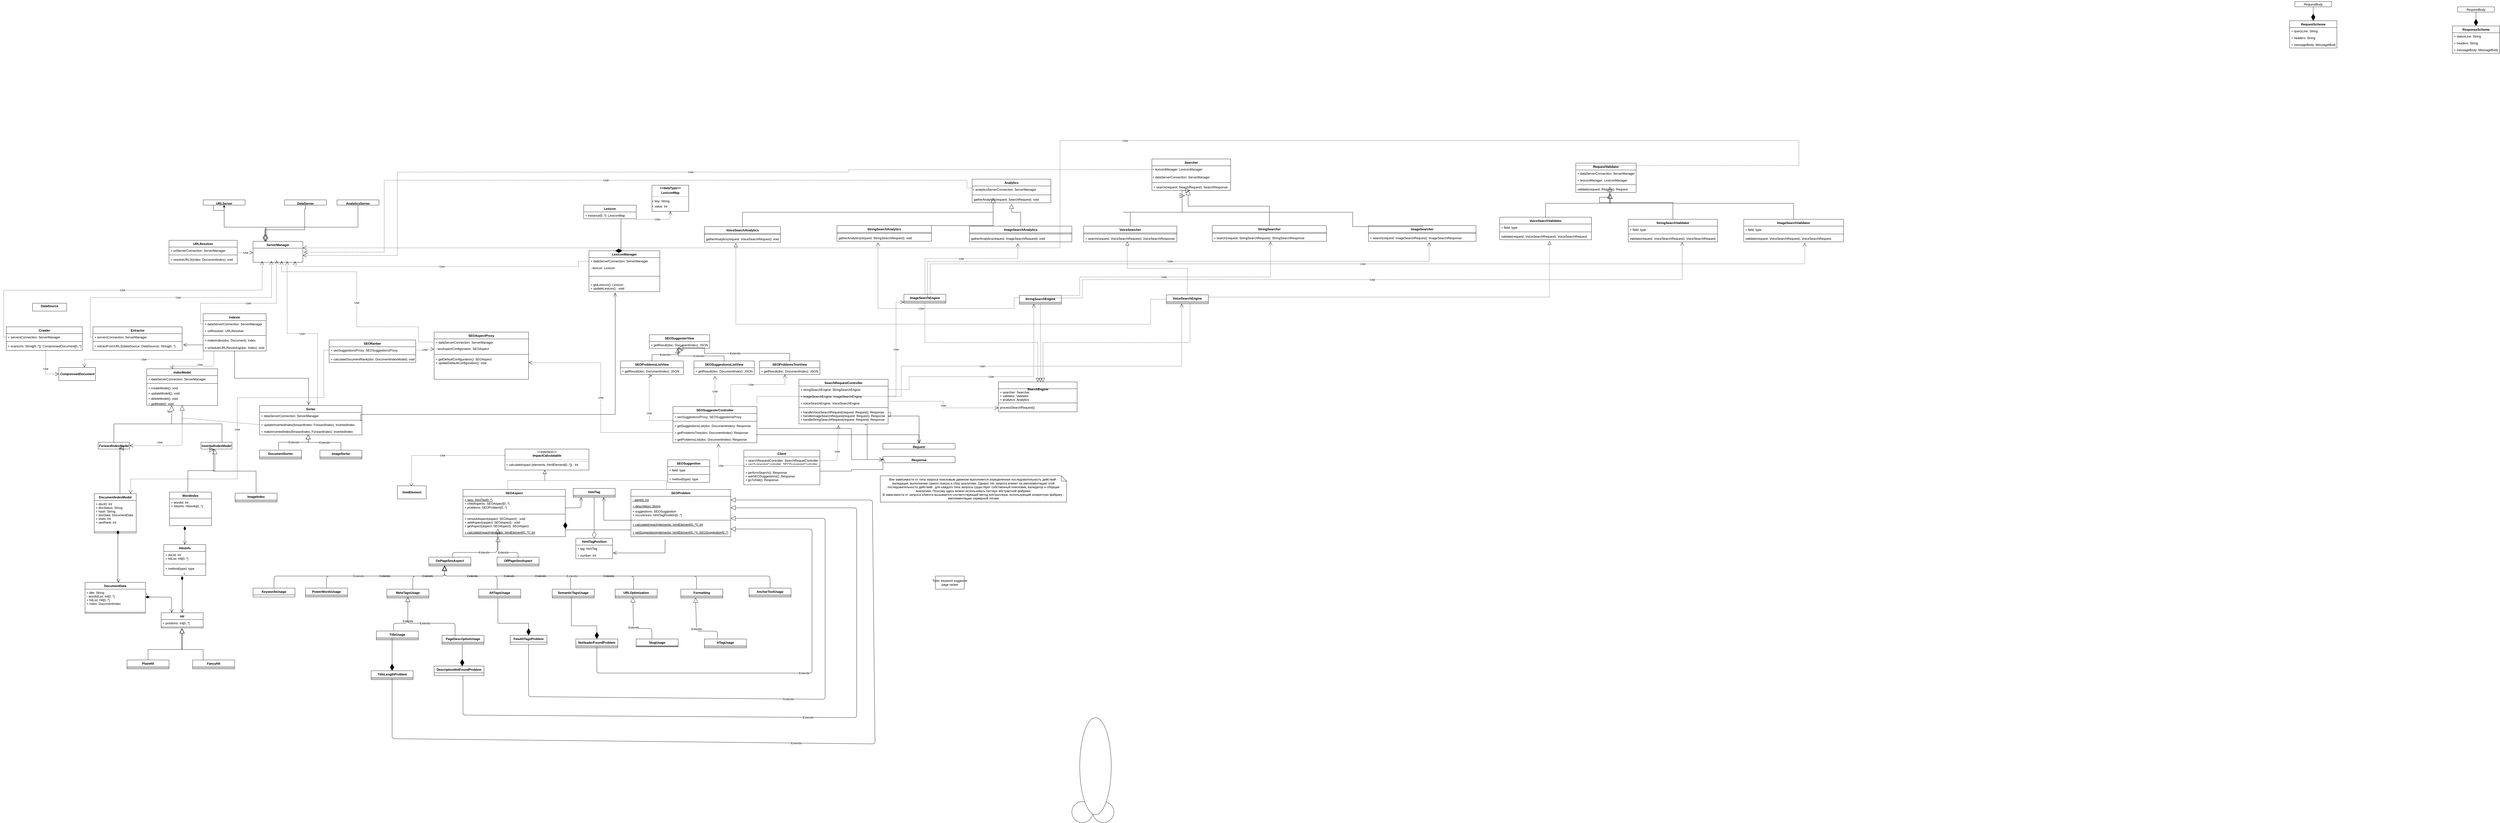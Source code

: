 <mxfile version="15.4.3" type="device"><diagram id="L-4JTbhqK5Z3GWyyr0-M" name="Page-1"><mxGraphModel dx="860" dy="1796" grid="1" gridSize="10" guides="1" tooltips="1" connect="1" arrows="1" fold="1" page="1" pageScale="1" pageWidth="850" pageHeight="1100" math="0" shadow="0"><root><mxCell id="0"/><mxCell id="1" parent="0"/><mxCell id="xQv_WQrhD44Ifs19qAYC-1" value="" style="ellipse;whiteSpace=wrap;html=1;aspect=fixed;hachureGap=4;pointerEvents=0;" parent="1" vertex="1"><mxGeometry x="4150" y="2180" width="80" height="80" as="geometry"/></mxCell><mxCell id="xQv_WQrhD44Ifs19qAYC-2" value="" style="ellipse;whiteSpace=wrap;html=1;aspect=fixed;hachureGap=4;pointerEvents=0;" parent="1" vertex="1"><mxGeometry x="4230" y="2180" width="80" height="80" as="geometry"/></mxCell><mxCell id="xQv_WQrhD44Ifs19qAYC-3" value="" style="ellipse;whiteSpace=wrap;html=1;hachureGap=4;pointerEvents=0;" parent="1" vertex="1"><mxGeometry x="4180" y="1860" width="120" height="370" as="geometry"/></mxCell><mxCell id="VXNcRWfN4zNZ4ETa913i-1" value="Indexer" style="swimlane;fontStyle=1;align=center;verticalAlign=top;childLayout=stackLayout;horizontal=1;startSize=26;horizontalStack=0;resizeParent=1;resizeParentMax=0;resizeLast=0;collapsible=1;marginBottom=0;hachureGap=4;pointerEvents=0;" parent="1" vertex="1"><mxGeometry x="840" y="320" width="240" height="142" as="geometry"><mxRectangle x="800" y="400" width="70" height="26" as="alternateBounds"/></mxGeometry></mxCell><mxCell id="3ZD-ds__CDtL9bY-RWLM-7" value="+ dataServerConnection: ServerManager" style="text;strokeColor=none;fillColor=none;align=left;verticalAlign=top;spacingLeft=4;spacingRight=4;overflow=hidden;rotatable=0;points=[[0,0.5],[1,0.5]];portConstraint=eastwest;" parent="VXNcRWfN4zNZ4ETa913i-1" vertex="1"><mxGeometry y="26" width="240" height="26" as="geometry"/></mxCell><mxCell id="3ZD-ds__CDtL9bY-RWLM-8" value="+ urlResolver: URLResolver" style="text;strokeColor=none;fillColor=none;align=left;verticalAlign=top;spacingLeft=4;spacingRight=4;overflow=hidden;rotatable=0;points=[[0,0.5],[1,0.5]];portConstraint=eastwest;" parent="VXNcRWfN4zNZ4ETa913i-1" vertex="1"><mxGeometry y="52" width="240" height="26" as="geometry"/></mxCell><mxCell id="VXNcRWfN4zNZ4ETa913i-3" value="" style="line;strokeWidth=1;fillColor=none;align=left;verticalAlign=middle;spacingTop=-1;spacingLeft=3;spacingRight=3;rotatable=0;labelPosition=right;points=[];portConstraint=eastwest;" parent="VXNcRWfN4zNZ4ETa913i-1" vertex="1"><mxGeometry y="78" width="240" height="10" as="geometry"/></mxCell><mxCell id="VXNcRWfN4zNZ4ETa913i-4" value="+ makeIndex(doc: Document): Index &#xA;&#xA;+ scheduleURLResolving(doc: Index): void&#xA;" style="text;strokeColor=none;fillColor=none;align=left;verticalAlign=top;spacingLeft=4;spacingRight=4;overflow=hidden;rotatable=0;points=[[0,0.5],[1,0.5]];portConstraint=eastwest;" parent="VXNcRWfN4zNZ4ETa913i-1" vertex="1"><mxGeometry y="88" width="240" height="54" as="geometry"/></mxCell><mxCell id="VXNcRWfN4zNZ4ETa913i-5" value="DocumentIndexModel" style="swimlane;fontStyle=1;align=center;verticalAlign=top;childLayout=stackLayout;horizontal=1;startSize=26;horizontalStack=0;resizeParent=1;resizeParentMax=0;resizeLast=0;collapsible=1;marginBottom=0;hachureGap=4;pointerEvents=0;" parent="1" vertex="1"><mxGeometry x="425" y="1006" width="160" height="150" as="geometry"/></mxCell><mxCell id="VXNcRWfN4zNZ4ETa913i-6" value="+ docID: Int&#xA;+ docStatus: String&#xA;+ hash: String&#xA;+ docData: DocumentData&#xA;+ visits: Int&#xA;+ seoRank: Int" style="text;strokeColor=none;fillColor=none;align=left;verticalAlign=top;spacingLeft=4;spacingRight=4;overflow=hidden;rotatable=0;points=[[0,0.5],[1,0.5]];portConstraint=eastwest;" parent="VXNcRWfN4zNZ4ETa913i-5" vertex="1"><mxGeometry y="26" width="160" height="114" as="geometry"/></mxCell><mxCell id="B37MmopoNUqpj75_Dg1A-53" value="" style="line;strokeWidth=1;fillColor=none;align=left;verticalAlign=middle;spacingTop=-1;spacingLeft=3;spacingRight=3;rotatable=0;labelPosition=right;points=[];portConstraint=eastwest;" parent="VXNcRWfN4zNZ4ETa913i-5" vertex="1"><mxGeometry y="140" width="160" height="10" as="geometry"/></mxCell><mxCell id="VXNcRWfN4zNZ4ETa913i-38" value="Hit" style="swimlane;fontStyle=3;align=center;verticalAlign=top;childLayout=stackLayout;horizontal=1;startSize=26;horizontalStack=0;resizeParent=1;resizeParentMax=0;resizeLast=0;collapsible=1;marginBottom=0;hachureGap=4;pointerEvents=0;" parent="1" vertex="1"><mxGeometry x="680" y="1460" width="160" height="58" as="geometry"><mxRectangle x="680" y="1460" width="50" height="26" as="alternateBounds"/></mxGeometry></mxCell><mxCell id="VXNcRWfN4zNZ4ETa913i-39" value="+ positions: Int[0..*]" style="text;strokeColor=none;fillColor=none;align=left;verticalAlign=top;spacingLeft=4;spacingRight=4;overflow=hidden;rotatable=0;points=[[0,0.5],[1,0.5]];portConstraint=eastwest;" parent="VXNcRWfN4zNZ4ETa913i-38" vertex="1"><mxGeometry y="26" width="160" height="24" as="geometry"/></mxCell><mxCell id="VXNcRWfN4zNZ4ETa913i-40" value="" style="line;strokeWidth=1;fillColor=none;align=left;verticalAlign=middle;spacingTop=-1;spacingLeft=3;spacingRight=3;rotatable=0;labelPosition=right;points=[];portConstraint=eastwest;" parent="VXNcRWfN4zNZ4ETa913i-38" vertex="1"><mxGeometry y="50" width="160" height="8" as="geometry"/></mxCell><mxCell id="VXNcRWfN4zNZ4ETa913i-43" value="PlainHit" style="swimlane;fontStyle=1;align=center;verticalAlign=top;childLayout=stackLayout;horizontal=1;startSize=26;horizontalStack=0;resizeParent=1;resizeParentMax=0;resizeLast=0;collapsible=1;marginBottom=0;hachureGap=4;pointerEvents=0;" parent="1" vertex="1"><mxGeometry x="550" y="1640" width="160" height="34" as="geometry"><mxRectangle x="550" y="1640" width="80" height="26" as="alternateBounds"/></mxGeometry></mxCell><mxCell id="VXNcRWfN4zNZ4ETa913i-45" value="" style="line;strokeWidth=1;fillColor=none;align=left;verticalAlign=middle;spacingTop=-1;spacingLeft=3;spacingRight=3;rotatable=0;labelPosition=right;points=[];portConstraint=eastwest;" parent="VXNcRWfN4zNZ4ETa913i-43" vertex="1"><mxGeometry y="26" width="160" height="8" as="geometry"/></mxCell><mxCell id="VXNcRWfN4zNZ4ETa913i-48" value="FancyHit" style="swimlane;fontStyle=1;align=center;verticalAlign=top;childLayout=stackLayout;horizontal=1;startSize=26;horizontalStack=0;resizeParent=1;resizeParentMax=0;resizeLast=0;collapsible=1;marginBottom=0;hachureGap=4;pointerEvents=0;" parent="1" vertex="1"><mxGeometry x="800" y="1640" width="160" height="34" as="geometry"><mxRectangle x="800" y="1640" width="80" height="26" as="alternateBounds"/></mxGeometry></mxCell><mxCell id="VXNcRWfN4zNZ4ETa913i-50" value="" style="line;strokeWidth=1;fillColor=none;align=left;verticalAlign=middle;spacingTop=-1;spacingLeft=3;spacingRight=3;rotatable=0;labelPosition=right;points=[];portConstraint=eastwest;" parent="VXNcRWfN4zNZ4ETa913i-48" vertex="1"><mxGeometry y="26" width="160" height="8" as="geometry"/></mxCell><mxCell id="UL4YKMBXZopJeCdpC2au-22" value="IndexModel" style="swimlane;fontStyle=3;align=center;verticalAlign=top;childLayout=stackLayout;horizontal=1;startSize=26;horizontalStack=0;resizeParent=1;resizeParentMax=0;resizeLast=0;collapsible=1;marginBottom=0;" parent="1" vertex="1"><mxGeometry x="625" y="530" width="270" height="140" as="geometry"/></mxCell><mxCell id="B37MmopoNUqpj75_Dg1A-55" value="+ dataServerConnection: ServerManager" style="text;strokeColor=none;fillColor=none;align=left;verticalAlign=top;spacingLeft=4;spacingRight=4;overflow=hidden;rotatable=0;points=[[0,0.5],[1,0.5]];portConstraint=eastwest;" parent="UL4YKMBXZopJeCdpC2au-22" vertex="1"><mxGeometry y="26" width="270" height="26" as="geometry"/></mxCell><mxCell id="UL4YKMBXZopJeCdpC2au-24" value="" style="line;strokeWidth=1;fillColor=none;align=left;verticalAlign=middle;spacingTop=-1;spacingLeft=3;spacingRight=3;rotatable=0;labelPosition=right;points=[];portConstraint=eastwest;" parent="UL4YKMBXZopJeCdpC2au-22" vertex="1"><mxGeometry y="52" width="270" height="8" as="geometry"/></mxCell><mxCell id="B37MmopoNUqpj75_Dg1A-56" value="+ createModel(): void&#xA;" style="text;strokeColor=none;fillColor=none;align=left;verticalAlign=top;spacingLeft=4;spacingRight=4;overflow=hidden;rotatable=0;points=[[0,0.5],[1,0.5]];portConstraint=eastwest;" parent="UL4YKMBXZopJeCdpC2au-22" vertex="1"><mxGeometry y="60" width="270" height="20" as="geometry"/></mxCell><mxCell id="B37MmopoNUqpj75_Dg1A-57" value="+ updateModell(): void&#xA;" style="text;strokeColor=none;fillColor=none;align=left;verticalAlign=top;spacingLeft=4;spacingRight=4;overflow=hidden;rotatable=0;points=[[0,0.5],[1,0.5]];portConstraint=eastwest;" parent="UL4YKMBXZopJeCdpC2au-22" vertex="1"><mxGeometry y="80" width="270" height="20" as="geometry"/></mxCell><mxCell id="B37MmopoNUqpj75_Dg1A-58" value="+ deleteModel(): void&#xA;" style="text;strokeColor=none;fillColor=none;align=left;verticalAlign=top;spacingLeft=4;spacingRight=4;overflow=hidden;rotatable=0;points=[[0,0.5],[1,0.5]];portConstraint=eastwest;" parent="UL4YKMBXZopJeCdpC2au-22" vertex="1"><mxGeometry y="100" width="270" height="20" as="geometry"/></mxCell><mxCell id="B37MmopoNUqpj75_Dg1A-60" value="+ getModel(): void&#xA;" style="text;strokeColor=none;fillColor=none;align=left;verticalAlign=top;spacingLeft=4;spacingRight=4;overflow=hidden;rotatable=0;points=[[0,0.5],[1,0.5]];portConstraint=eastwest;" parent="UL4YKMBXZopJeCdpC2au-22" vertex="1"><mxGeometry y="120" width="270" height="20" as="geometry"/></mxCell><mxCell id="UL4YKMBXZopJeCdpC2au-59" value="ServerManager" style="swimlane;fontStyle=1;align=center;verticalAlign=top;childLayout=stackLayout;horizontal=1;startSize=26;horizontalStack=0;resizeParent=1;resizeParentMax=0;resizeLast=0;collapsible=1;marginBottom=0;" parent="1" vertex="1"><mxGeometry x="1030" y="44" width="190" height="80" as="geometry"/></mxCell><mxCell id="vnPngC09RosFCxPqreI9-1" value="AnchorTextUsage" style="swimlane;fontStyle=1;align=center;verticalAlign=top;childLayout=stackLayout;horizontal=1;startSize=26;horizontalStack=0;resizeParent=1;resizeParentMax=0;resizeLast=0;collapsible=1;marginBottom=0;" parent="1" vertex="1"><mxGeometry x="2920" y="1366" width="160" height="34" as="geometry"/></mxCell><mxCell id="vnPngC09RosFCxPqreI9-3" value="" style="line;strokeWidth=1;fillColor=none;align=left;verticalAlign=middle;spacingTop=-1;spacingLeft=3;spacingRight=3;rotatable=0;labelPosition=right;points=[];portConstraint=eastwest;" parent="vnPngC09RosFCxPqreI9-1" vertex="1"><mxGeometry y="26" width="160" height="8" as="geometry"/></mxCell><mxCell id="ulZ0jbCKSlaguCblbPYP-53" value="Extends" style="endArrow=block;endSize=16;endFill=0;html=1;exitX=0.5;exitY=0;exitDx=0;exitDy=0;" parent="vnPngC09RosFCxPqreI9-1" source="vnPngC09RosFCxPqreI9-1" edge="1"><mxGeometry width="160" relative="1" as="geometry"><mxPoint x="80" y="-6" as="sourcePoint"/><mxPoint x="-1160" y="-83" as="targetPoint"/><Array as="points"><mxPoint x="80" y="-46"/><mxPoint x="-1160" y="-46"/></Array></mxGeometry></mxCell><mxCell id="vnPngC09RosFCxPqreI9-5" value="URLResolver" style="swimlane;fontStyle=1;align=center;verticalAlign=top;childLayout=stackLayout;horizontal=1;startSize=26;horizontalStack=0;resizeParent=1;resizeParentMax=0;resizeLast=0;collapsible=1;marginBottom=0;" parent="1" vertex="1"><mxGeometry x="710" y="40" width="260" height="90" as="geometry"/></mxCell><mxCell id="nHTIsOpt5-FmUogmospr-10" value="+ urlServerConnection: ServerManager" style="text;strokeColor=none;fillColor=none;align=left;verticalAlign=top;spacingLeft=4;spacingRight=4;overflow=hidden;rotatable=0;points=[[0,0.5],[1,0.5]];portConstraint=eastwest;" parent="vnPngC09RosFCxPqreI9-5" vertex="1"><mxGeometry y="26" width="260" height="26" as="geometry"/></mxCell><mxCell id="nHTIsOpt5-FmUogmospr-11" value="" style="line;strokeWidth=1;fillColor=none;align=left;verticalAlign=middle;spacingTop=-1;spacingLeft=3;spacingRight=3;rotatable=0;labelPosition=right;points=[];portConstraint=eastwest;" parent="vnPngC09RosFCxPqreI9-5" vertex="1"><mxGeometry y="52" width="260" height="8" as="geometry"/></mxCell><mxCell id="vnPngC09RosFCxPqreI9-8" value="+ resolveURLS(index: DocumentIndex): void" style="text;strokeColor=none;fillColor=none;align=left;verticalAlign=top;spacingLeft=4;spacingRight=4;overflow=hidden;rotatable=0;points=[[0,0.5],[1,0.5]];portConstraint=eastwest;" parent="vnPngC09RosFCxPqreI9-5" vertex="1"><mxGeometry y="60" width="260" height="30" as="geometry"/></mxCell><mxCell id="vnPngC09RosFCxPqreI9-9" value="URLServer" style="swimlane;fontStyle=1;align=center;verticalAlign=top;childLayout=stackLayout;horizontal=1;startSize=26;horizontalStack=0;resizeParent=1;resizeParentMax=0;resizeLast=0;collapsible=1;marginBottom=0;" parent="1" vertex="1"><mxGeometry x="840" y="-114" width="160" height="20" as="geometry"/></mxCell><mxCell id="vnPngC09RosFCxPqreI9-13" value="DataServer" style="swimlane;fontStyle=1;align=center;verticalAlign=top;childLayout=stackLayout;horizontal=1;startSize=26;horizontalStack=0;resizeParent=1;resizeParentMax=0;resizeLast=0;collapsible=1;marginBottom=0;" parent="1" vertex="1"><mxGeometry x="1150" y="-114" width="160" height="20" as="geometry"/></mxCell><mxCell id="xpTjOEdWHdF4yTKwdctW-21" value="Lexicon" style="swimlane;fontStyle=1;align=center;verticalAlign=top;childLayout=stackLayout;horizontal=1;startSize=26;horizontalStack=0;resizeParent=1;resizeParentMax=0;resizeLast=0;collapsible=1;marginBottom=0;hachureGap=4;pointerEvents=0;" parent="1" vertex="1"><mxGeometry x="2290" y="-94" width="200" height="52" as="geometry"/></mxCell><mxCell id="xpTjOEdWHdF4yTKwdctW-22" value="+ instance[0..*]: LexiconMap" style="text;strokeColor=none;fillColor=none;align=left;verticalAlign=top;spacingLeft=4;spacingRight=4;overflow=hidden;rotatable=0;points=[[0,0.5],[1,0.5]];portConstraint=eastwest;" parent="xpTjOEdWHdF4yTKwdctW-21" vertex="1"><mxGeometry y="26" width="200" height="26" as="geometry"/></mxCell><mxCell id="xpTjOEdWHdF4yTKwdctW-25" value="LexiconManager" style="swimlane;fontStyle=1;align=center;verticalAlign=top;childLayout=stackLayout;horizontal=1;startSize=26;horizontalStack=0;resizeParent=1;resizeParentMax=0;resizeLast=0;collapsible=1;marginBottom=0;" parent="1" vertex="1"><mxGeometry x="2310" y="80" width="270" height="156" as="geometry"/></mxCell><mxCell id="xpTjOEdWHdF4yTKwdctW-26" value="+ dataServerConnection: ServerManager&#xA;" style="text;strokeColor=none;fillColor=none;align=left;verticalAlign=top;spacingLeft=4;spacingRight=4;overflow=hidden;rotatable=0;points=[[0,0.5],[1,0.5]];portConstraint=eastwest;" parent="xpTjOEdWHdF4yTKwdctW-25" vertex="1"><mxGeometry y="26" width="270" height="26" as="geometry"/></mxCell><mxCell id="3ZD-ds__CDtL9bY-RWLM-18" value="- lexicon: Lexicon" style="text;strokeColor=none;fillColor=none;align=left;verticalAlign=top;spacingLeft=4;spacingRight=4;overflow=hidden;rotatable=0;points=[[0,0.5],[1,0.5]];portConstraint=eastwest;" parent="xpTjOEdWHdF4yTKwdctW-25" vertex="1"><mxGeometry y="52" width="270" height="26" as="geometry"/></mxCell><mxCell id="xpTjOEdWHdF4yTKwdctW-27" value="" style="line;strokeWidth=1;fillColor=none;align=left;verticalAlign=middle;spacingTop=-1;spacingLeft=3;spacingRight=3;rotatable=0;labelPosition=right;points=[];portConstraint=eastwest;" parent="xpTjOEdWHdF4yTKwdctW-25" vertex="1"><mxGeometry y="78" width="270" height="38" as="geometry"/></mxCell><mxCell id="xpTjOEdWHdF4yTKwdctW-28" value="+ getLexicon(): Lexicon&#xA;+ updateLexicon() : void&#xA;" style="text;strokeColor=none;fillColor=none;align=left;verticalAlign=top;spacingLeft=4;spacingRight=4;overflow=hidden;rotatable=0;points=[[0,0.5],[1,0.5]];portConstraint=eastwest;" parent="xpTjOEdWHdF4yTKwdctW-25" vertex="1"><mxGeometry y="116" width="270" height="40" as="geometry"/></mxCell><mxCell id="xpTjOEdWHdF4yTKwdctW-38" value="" style="endArrow=diamondThin;endFill=1;endSize=24;html=1;rounded=0;edgeStyle=orthogonalEdgeStyle;entryX=0.471;entryY=0;entryDx=0;entryDy=0;entryPerimeter=0;" parent="1" source="xpTjOEdWHdF4yTKwdctW-22" target="xpTjOEdWHdF4yTKwdctW-25" edge="1"><mxGeometry width="160" relative="1" as="geometry"><mxPoint x="2432" y="-38" as="sourcePoint"/><mxPoint x="2390" y="70" as="targetPoint"/><Array as="points"><mxPoint x="2432" y="-20"/><mxPoint x="2432" y="-20"/></Array></mxGeometry></mxCell><mxCell id="X9t2nn5iT1wmEAKBCxQw-26" value="ForwardIndexModel" style="swimlane;fontStyle=3;align=center;verticalAlign=top;childLayout=stackLayout;horizontal=1;startSize=26;horizontalStack=0;resizeParent=1;resizeParentMax=0;resizeLast=0;collapsible=1;marginBottom=0;" parent="1" vertex="1" collapsed="1"><mxGeometry x="440" y="810" width="120" height="26" as="geometry"><mxRectangle x="450" y="810" width="160" height="86" as="alternateBounds"/></mxGeometry></mxCell><mxCell id="X9t2nn5iT1wmEAKBCxQw-27" value="+ field: type" style="text;strokeColor=none;fillColor=none;align=left;verticalAlign=top;spacingLeft=4;spacingRight=4;overflow=hidden;rotatable=0;points=[[0,0.5],[1,0.5]];portConstraint=eastwest;" parent="X9t2nn5iT1wmEAKBCxQw-26" vertex="1"><mxGeometry y="26" width="120" height="26" as="geometry"/></mxCell><mxCell id="X9t2nn5iT1wmEAKBCxQw-28" value="" style="line;strokeWidth=1;fillColor=none;align=left;verticalAlign=middle;spacingTop=-1;spacingLeft=3;spacingRight=3;rotatable=0;labelPosition=right;points=[];portConstraint=eastwest;" parent="X9t2nn5iT1wmEAKBCxQw-26" vertex="1"><mxGeometry y="52" width="120" height="8" as="geometry"/></mxCell><mxCell id="X9t2nn5iT1wmEAKBCxQw-29" value="+ method(type): type" style="text;strokeColor=none;fillColor=none;align=left;verticalAlign=top;spacingLeft=4;spacingRight=4;overflow=hidden;rotatable=0;points=[[0,0.5],[1,0.5]];portConstraint=eastwest;" parent="X9t2nn5iT1wmEAKBCxQw-26" vertex="1"><mxGeometry y="60" width="120" height="26" as="geometry"/></mxCell><mxCell id="VXNcRWfN4zNZ4ETa913i-9" value="DocumentData" style="swimlane;fontStyle=1;align=center;verticalAlign=top;childLayout=stackLayout;horizontal=1;startSize=26;horizontalStack=0;resizeParent=1;resizeParentMax=0;resizeLast=0;collapsible=1;marginBottom=0;hachureGap=4;pointerEvents=0;" parent="1" vertex="1"><mxGeometry x="390" y="1344" width="230" height="118" as="geometry"/></mxCell><mxCell id="VXNcRWfN4zNZ4ETa913i-10" value="+ title: String&#xA;- wordIdList: Int[0..*]&#xA;+ hitList: Hit[0..*]&#xA;+ index: DocumentIndex" style="text;strokeColor=none;fillColor=none;align=left;verticalAlign=top;spacingLeft=4;spacingRight=4;overflow=hidden;rotatable=0;points=[[0,0.5],[1,0.5]];portConstraint=eastwest;" parent="VXNcRWfN4zNZ4ETa913i-9" vertex="1"><mxGeometry y="26" width="230" height="84" as="geometry"/></mxCell><mxCell id="VXNcRWfN4zNZ4ETa913i-11" value="" style="line;strokeWidth=1;fillColor=none;align=left;verticalAlign=middle;spacingTop=-1;spacingLeft=3;spacingRight=3;rotatable=0;labelPosition=right;points=[];portConstraint=eastwest;" parent="VXNcRWfN4zNZ4ETa913i-9" vertex="1"><mxGeometry y="110" width="230" height="8" as="geometry"/></mxCell><mxCell id="X9t2nn5iT1wmEAKBCxQw-30" value="InvertedIndexModel" style="swimlane;fontStyle=3;align=center;verticalAlign=top;childLayout=stackLayout;horizontal=1;startSize=26;horizontalStack=0;resizeParent=1;resizeParentMax=0;resizeLast=0;collapsible=1;marginBottom=0;" parent="1" vertex="1" collapsed="1"><mxGeometry x="831.68" y="810" width="118.32" height="26" as="geometry"><mxRectangle x="831.68" y="810" width="160" height="86" as="alternateBounds"/></mxGeometry></mxCell><mxCell id="X9t2nn5iT1wmEAKBCxQw-31" value="+ field: type" style="text;strokeColor=none;fillColor=none;align=left;verticalAlign=top;spacingLeft=4;spacingRight=4;overflow=hidden;rotatable=0;points=[[0,0.5],[1,0.5]];portConstraint=eastwest;" parent="X9t2nn5iT1wmEAKBCxQw-30" vertex="1"><mxGeometry y="26" width="118.32" height="26" as="geometry"/></mxCell><mxCell id="X9t2nn5iT1wmEAKBCxQw-32" value="" style="line;strokeWidth=1;fillColor=none;align=left;verticalAlign=middle;spacingTop=-1;spacingLeft=3;spacingRight=3;rotatable=0;labelPosition=right;points=[];portConstraint=eastwest;" parent="X9t2nn5iT1wmEAKBCxQw-30" vertex="1"><mxGeometry y="52" width="118.32" height="8" as="geometry"/></mxCell><mxCell id="X9t2nn5iT1wmEAKBCxQw-33" value="+ method(type): type" style="text;strokeColor=none;fillColor=none;align=left;verticalAlign=top;spacingLeft=4;spacingRight=4;overflow=hidden;rotatable=0;points=[[0,0.5],[1,0.5]];portConstraint=eastwest;" parent="X9t2nn5iT1wmEAKBCxQw-30" vertex="1"><mxGeometry y="60" width="118.32" height="26" as="geometry"/></mxCell><mxCell id="X9t2nn5iT1wmEAKBCxQw-34" value="WordIndex" style="swimlane;fontStyle=1;align=center;verticalAlign=top;childLayout=stackLayout;horizontal=1;startSize=26;horizontalStack=0;resizeParent=1;resizeParentMax=0;resizeLast=0;collapsible=1;marginBottom=0;" parent="1" vertex="1"><mxGeometry x="711.68" y="1000" width="160" height="128" as="geometry"/></mxCell><mxCell id="X9t2nn5iT1wmEAKBCxQw-35" value="+ wordId: Int&#xA;+ hitsInfo: HitsInfo[0..*]" style="text;strokeColor=none;fillColor=none;align=left;verticalAlign=top;spacingLeft=4;spacingRight=4;overflow=hidden;rotatable=0;points=[[0,0.5],[1,0.5]];portConstraint=eastwest;" parent="X9t2nn5iT1wmEAKBCxQw-34" vertex="1"><mxGeometry y="26" width="160" height="44" as="geometry"/></mxCell><mxCell id="X9t2nn5iT1wmEAKBCxQw-36" value="" style="line;strokeWidth=1;fillColor=none;align=left;verticalAlign=middle;spacingTop=-1;spacingLeft=3;spacingRight=3;rotatable=0;labelPosition=right;points=[];portConstraint=eastwest;" parent="X9t2nn5iT1wmEAKBCxQw-34" vertex="1"><mxGeometry y="70" width="160" height="58" as="geometry"/></mxCell><mxCell id="X9t2nn5iT1wmEAKBCxQw-38" value="ImageIndex" style="swimlane;fontStyle=1;align=center;verticalAlign=top;childLayout=stackLayout;horizontal=1;startSize=26;horizontalStack=0;resizeParent=1;resizeParentMax=0;resizeLast=0;collapsible=1;marginBottom=0;" parent="1" vertex="1"><mxGeometry x="961.68" y="1004" width="160" height="34" as="geometry"/></mxCell><mxCell id="X9t2nn5iT1wmEAKBCxQw-40" value="" style="line;strokeWidth=1;fillColor=none;align=left;verticalAlign=middle;spacingTop=-1;spacingLeft=3;spacingRight=3;rotatable=0;labelPosition=right;points=[];portConstraint=eastwest;" parent="X9t2nn5iT1wmEAKBCxQw-38" vertex="1"><mxGeometry y="26" width="160" height="8" as="geometry"/></mxCell><mxCell id="X9t2nn5iT1wmEAKBCxQw-49" value="" style="endArrow=block;endSize=16;endFill=0;html=1;rounded=0;edgeStyle=orthogonalEdgeStyle;entryX=0.446;entryY=1.022;entryDx=0;entryDy=0;entryPerimeter=0;exitX=0.438;exitY=0;exitDx=0;exitDy=0;exitPerimeter=0;" parent="1" source="X9t2nn5iT1wmEAKBCxQw-34" target="X9t2nn5iT1wmEAKBCxQw-33" edge="1"><mxGeometry x="0.143" y="-22" width="160" relative="1" as="geometry"><mxPoint x="701.68" y="916" as="sourcePoint"/><mxPoint x="861.68" y="916" as="targetPoint"/><mxPoint as="offset"/></mxGeometry></mxCell><mxCell id="X9t2nn5iT1wmEAKBCxQw-50" value="" style="endArrow=block;endSize=16;endFill=0;html=1;rounded=0;edgeStyle=orthogonalEdgeStyle;exitX=0.5;exitY=0;exitDx=0;exitDy=0;entryX=0.434;entryY=1.097;entryDx=0;entryDy=0;entryPerimeter=0;" parent="1" source="X9t2nn5iT1wmEAKBCxQw-38" target="X9t2nn5iT1wmEAKBCxQw-30" edge="1"><mxGeometry width="160" relative="1" as="geometry"><mxPoint x="791.12" y="1000" as="sourcePoint"/><mxPoint x="880" y="890" as="targetPoint"/><Array as="points"><mxPoint x="1042" y="920"/><mxPoint x="879" y="920"/></Array></mxGeometry></mxCell><mxCell id="X9t2nn5iT1wmEAKBCxQw-51" value="HitsInfo" style="swimlane;fontStyle=1;align=center;verticalAlign=top;childLayout=stackLayout;horizontal=1;startSize=26;horizontalStack=0;resizeParent=1;resizeParentMax=0;resizeLast=0;collapsible=1;marginBottom=0;" parent="1" vertex="1"><mxGeometry x="690" y="1200" width="160" height="118" as="geometry"/></mxCell><mxCell id="X9t2nn5iT1wmEAKBCxQw-52" value="+ docId: Int&#xA;+ hitList: Hit[0..*]&#xA;" style="text;strokeColor=none;fillColor=none;align=left;verticalAlign=top;spacingLeft=4;spacingRight=4;overflow=hidden;rotatable=0;points=[[0,0.5],[1,0.5]];portConstraint=eastwest;" parent="X9t2nn5iT1wmEAKBCxQw-51" vertex="1"><mxGeometry y="26" width="160" height="44" as="geometry"/></mxCell><mxCell id="X9t2nn5iT1wmEAKBCxQw-53" value="" style="line;strokeWidth=1;fillColor=none;align=left;verticalAlign=middle;spacingTop=-1;spacingLeft=3;spacingRight=3;rotatable=0;labelPosition=right;points=[];portConstraint=eastwest;" parent="X9t2nn5iT1wmEAKBCxQw-51" vertex="1"><mxGeometry y="70" width="160" height="8" as="geometry"/></mxCell><mxCell id="X9t2nn5iT1wmEAKBCxQw-54" value="+ method(type): type" style="text;strokeColor=none;fillColor=none;align=left;verticalAlign=top;spacingLeft=4;spacingRight=4;overflow=hidden;rotatable=0;points=[[0,0.5],[1,0.5]];portConstraint=eastwest;" parent="X9t2nn5iT1wmEAKBCxQw-51" vertex="1"><mxGeometry y="78" width="160" height="40" as="geometry"/></mxCell><mxCell id="X9t2nn5iT1wmEAKBCxQw-59" value="" style="endArrow=block;endSize=16;endFill=0;html=1;rounded=0;edgeStyle=orthogonalEdgeStyle;exitX=0.5;exitY=0;exitDx=0;exitDy=0;entryX=0.5;entryY=1;entryDx=0;entryDy=0;" parent="1" source="X9t2nn5iT1wmEAKBCxQw-26" target="UL4YKMBXZopJeCdpC2au-22" edge="1"><mxGeometry x="0.005" width="160" relative="1" as="geometry"><mxPoint x="570.0" y="800.71" as="sourcePoint"/><mxPoint x="720" y="660" as="targetPoint"/><Array as="points"><mxPoint x="530" y="740"/><mxPoint x="720" y="740"/></Array><mxPoint as="offset"/></mxGeometry></mxCell><mxCell id="X9t2nn5iT1wmEAKBCxQw-60" value="" style="endArrow=block;endSize=16;endFill=0;html=1;rounded=0;edgeStyle=orthogonalEdgeStyle;exitX=0.5;exitY=0;exitDx=0;exitDy=0;" parent="1" source="X9t2nn5iT1wmEAKBCxQw-30" edge="1"><mxGeometry width="160" relative="1" as="geometry"><mxPoint x="570" y="836" as="sourcePoint"/><mxPoint x="720" y="670" as="targetPoint"/><Array as="points"><mxPoint x="912" y="740"/><mxPoint x="720" y="740"/></Array></mxGeometry></mxCell><mxCell id="B37MmopoNUqpj75_Dg1A-61" value="Text" style="edgeLabel;html=1;align=center;verticalAlign=middle;resizable=0;points=[];" parent="X9t2nn5iT1wmEAKBCxQw-60" vertex="1" connectable="0"><mxGeometry x="0.87" y="8" relative="1" as="geometry"><mxPoint as="offset"/></mxGeometry></mxCell><mxCell id="X9t2nn5iT1wmEAKBCxQw-61" value="" style="endArrow=block;endSize=16;endFill=0;html=1;rounded=0;edgeStyle=orthogonalEdgeStyle;exitX=0.563;exitY=0;exitDx=0;exitDy=0;exitPerimeter=0;entryX=0.661;entryY=0.88;entryDx=0;entryDy=0;entryPerimeter=0;" parent="1" source="VXNcRWfN4zNZ4ETa913i-5" target="X9t2nn5iT1wmEAKBCxQw-26" edge="1"><mxGeometry width="160" relative="1" as="geometry"><mxPoint x="400" y="1000" as="sourcePoint"/><mxPoint x="523" y="840" as="targetPoint"/><Array as="points"><mxPoint x="523" y="1006"/></Array></mxGeometry></mxCell><mxCell id="X9t2nn5iT1wmEAKBCxQw-62" value="Sorter" style="swimlane;fontStyle=1;align=center;verticalAlign=top;childLayout=stackLayout;horizontal=1;startSize=26;horizontalStack=0;resizeParent=1;resizeParentMax=0;resizeLast=0;collapsible=1;marginBottom=0;" parent="1" vertex="1"><mxGeometry x="1055" y="670" width="390" height="112" as="geometry"/></mxCell><mxCell id="3ZD-ds__CDtL9bY-RWLM-31" value="+ dataServerConnection: ServerManager" style="text;strokeColor=none;fillColor=none;align=left;verticalAlign=top;spacingLeft=4;spacingRight=4;overflow=hidden;rotatable=0;points=[[0,0.5],[1,0.5]];portConstraint=eastwest;" parent="X9t2nn5iT1wmEAKBCxQw-62" vertex="1"><mxGeometry y="26" width="390" height="26" as="geometry"/></mxCell><mxCell id="X9t2nn5iT1wmEAKBCxQw-64" value="" style="line;strokeWidth=1;fillColor=none;align=left;verticalAlign=middle;spacingTop=-1;spacingLeft=3;spacingRight=3;rotatable=0;labelPosition=right;points=[];portConstraint=eastwest;" parent="X9t2nn5iT1wmEAKBCxQw-62" vertex="1"><mxGeometry y="52" width="390" height="8" as="geometry"/></mxCell><mxCell id="X9t2nn5iT1wmEAKBCxQw-65" value="+ updateInvertedIndex(forwardIndex: ForwardIndex): InvertedIndex" style="text;strokeColor=none;fillColor=none;align=left;verticalAlign=top;spacingLeft=4;spacingRight=4;overflow=hidden;rotatable=0;points=[[0,0.5],[1,0.5]];portConstraint=eastwest;" parent="X9t2nn5iT1wmEAKBCxQw-62" vertex="1"><mxGeometry y="60" width="390" height="26" as="geometry"/></mxCell><mxCell id="3ZD-ds__CDtL9bY-RWLM-32" value="+ makeInvertedIndex(forwardIndex: ForwardIndex): InvertedIndex" style="text;strokeColor=none;fillColor=none;align=left;verticalAlign=top;spacingLeft=4;spacingRight=4;overflow=hidden;rotatable=0;points=[[0,0.5],[1,0.5]];portConstraint=eastwest;" parent="X9t2nn5iT1wmEAKBCxQw-62" vertex="1"><mxGeometry y="86" width="390" height="26" as="geometry"/></mxCell><mxCell id="X9t2nn5iT1wmEAKBCxQw-68" value="" style="endArrow=open;endFill=1;endSize=12;html=1;rounded=0;edgeStyle=orthogonalEdgeStyle;exitX=0.5;exitY=1.002;exitDx=0;exitDy=0;exitPerimeter=0;entryX=0.479;entryY=-0.019;entryDx=0;entryDy=0;entryPerimeter=0;" parent="1" source="VXNcRWfN4zNZ4ETa913i-4" target="X9t2nn5iT1wmEAKBCxQw-62" edge="1"><mxGeometry width="160" relative="1" as="geometry"><mxPoint x="1050" y="630" as="sourcePoint"/><mxPoint x="1210" y="630" as="targetPoint"/></mxGeometry></mxCell><mxCell id="X9t2nn5iT1wmEAKBCxQw-80" value="" style="endArrow=open;endFill=1;endSize=12;html=1;rounded=0;edgeStyle=orthogonalEdgeStyle;exitX=0.989;exitY=0;exitDx=0;exitDy=0;exitPerimeter=0;" parent="1" source="X9t2nn5iT1wmEAKBCxQw-65" edge="1"><mxGeometry width="160" relative="1" as="geometry"><mxPoint x="1260" y="730" as="sourcePoint"/><mxPoint x="2410" y="240" as="targetPoint"/><Array as="points"><mxPoint x="2410" y="704"/></Array></mxGeometry></mxCell><mxCell id="UL4YKMBXZopJeCdpC2au-80" value="OnPageSeoAspect" style="swimlane;fontStyle=1;align=center;verticalAlign=top;childLayout=stackLayout;horizontal=1;startSize=26;horizontalStack=0;resizeParent=1;resizeParentMax=0;resizeLast=0;collapsible=1;marginBottom=0;" parent="1" vertex="1"><mxGeometry x="1700" y="1248" width="160" height="34" as="geometry"/></mxCell><mxCell id="ulZ0jbCKSlaguCblbPYP-35" value="Extends" style="endArrow=block;endSize=16;endFill=0;html=1;entryX=0.341;entryY=0.993;entryDx=0;entryDy=0;entryPerimeter=0;" parent="UL4YKMBXZopJeCdpC2au-80" target="UL4YKMBXZopJeCdpC2au-92" edge="1"><mxGeometry width="160" relative="1" as="geometry"><mxPoint x="90" y="2" as="sourcePoint"/><mxPoint x="250" y="2" as="targetPoint"/><Array as="points"><mxPoint x="90" y="-18"/><mxPoint x="260" y="-18"/></Array></mxGeometry></mxCell><mxCell id="UL4YKMBXZopJeCdpC2au-82" value="" style="line;strokeWidth=1;fillColor=none;align=left;verticalAlign=middle;spacingTop=-1;spacingLeft=3;spacingRight=3;rotatable=0;labelPosition=right;points=[];portConstraint=eastwest;" parent="UL4YKMBXZopJeCdpC2au-80" vertex="1"><mxGeometry y="26" width="160" height="8" as="geometry"/></mxCell><mxCell id="UL4YKMBXZopJeCdpC2au-84" value="OffPageSeoAspect" style="swimlane;fontStyle=3;align=center;verticalAlign=top;childLayout=stackLayout;horizontal=1;startSize=26;horizontalStack=0;resizeParent=1;resizeParentMax=0;resizeLast=0;collapsible=1;marginBottom=0;" parent="1" vertex="1"><mxGeometry x="1960" y="1248" width="160" height="34" as="geometry"/></mxCell><mxCell id="ulZ0jbCKSlaguCblbPYP-36" value="Extends" style="endArrow=block;endSize=16;endFill=0;html=1;entryX=0.344;entryY=1.052;entryDx=0;entryDy=0;entryPerimeter=0;" parent="UL4YKMBXZopJeCdpC2au-84" target="B37MmopoNUqpj75_Dg1A-77" edge="1"><mxGeometry width="160" relative="1" as="geometry"><mxPoint x="80" y="2" as="sourcePoint"/><mxPoint x="240" y="2" as="targetPoint"/><Array as="points"><mxPoint x="80" y="-18"/><mxPoint x="3" y="-18"/></Array></mxGeometry></mxCell><mxCell id="UL4YKMBXZopJeCdpC2au-86" value="" style="line;strokeWidth=1;fillColor=none;align=left;verticalAlign=middle;spacingTop=-1;spacingLeft=3;spacingRight=3;rotatable=0;labelPosition=right;points=[];portConstraint=eastwest;" parent="UL4YKMBXZopJeCdpC2au-84" vertex="1"><mxGeometry y="26" width="160" height="8" as="geometry"/></mxCell><mxCell id="UL4YKMBXZopJeCdpC2au-89" value="SEOAspect" style="swimlane;fontStyle=1;align=center;verticalAlign=top;childLayout=stackLayout;horizontal=1;startSize=26;horizontalStack=0;resizeParent=1;resizeParentMax=0;resizeLast=0;collapsible=1;marginBottom=0;" parent="1" vertex="1"><mxGeometry x="1830" y="990" width="390" height="180" as="geometry"><mxRectangle x="2170" y="1464" width="100" height="26" as="alternateBounds"/></mxGeometry></mxCell><mxCell id="UL4YKMBXZopJeCdpC2au-90" value="&lt;u&gt;+ tags: htmlTag[0..*]&lt;/u&gt;&lt;br&gt;&lt;div&gt;+ childAspects: SEOAspect[0..*]&lt;/div&gt;&lt;div&gt;+ problems: SEOProblem[0..*]&lt;/div&gt;" style="text;strokeColor=none;fillColor=none;align=left;verticalAlign=top;spacingLeft=4;spacingRight=4;overflow=hidden;rotatable=0;points=[[0,0.5],[1,0.5]];portConstraint=eastwest;fontStyle=0;html=1;" parent="UL4YKMBXZopJeCdpC2au-89" vertex="1"><mxGeometry y="26" width="390" height="64" as="geometry"/></mxCell><mxCell id="UL4YKMBXZopJeCdpC2au-91" value="" style="line;strokeWidth=1;fillColor=none;align=left;verticalAlign=middle;spacingTop=-1;spacingLeft=3;spacingRight=3;rotatable=0;labelPosition=right;points=[];portConstraint=eastwest;" parent="UL4YKMBXZopJeCdpC2au-89" vertex="1"><mxGeometry y="90" width="390" height="8" as="geometry"/></mxCell><mxCell id="UL4YKMBXZopJeCdpC2au-92" value="+ removeAspect(aspect: SEOAspect) : void&#xA;+  addAspect(aspect: SEOAspect) : void&#xA;+ getAspect(aspect: SEOAspect): SEOAspect&#xA;" style="text;strokeColor=none;fillColor=none;align=left;verticalAlign=top;spacingLeft=4;spacingRight=4;overflow=hidden;rotatable=0;points=[[0,0.5],[1,0.5]];portConstraint=eastwest;" parent="UL4YKMBXZopJeCdpC2au-89" vertex="1"><mxGeometry y="98" width="390" height="52" as="geometry"/></mxCell><mxCell id="B37MmopoNUqpj75_Dg1A-77" value="+ calculateImpact(elements: htmlElement[0..*]): Int" style="text;strokeColor=none;fillColor=none;align=left;verticalAlign=top;spacingLeft=4;spacingRight=4;overflow=hidden;rotatable=0;points=[[0,0.5],[1,0.5]];portConstraint=eastwest;fontStyle=4" parent="UL4YKMBXZopJeCdpC2au-89" vertex="1"><mxGeometry y="150" width="390" height="30" as="geometry"/></mxCell><mxCell id="UL4YKMBXZopJeCdpC2au-95" value="MetaTagsUsage" style="swimlane;fontStyle=1;align=center;verticalAlign=top;childLayout=stackLayout;horizontal=1;startSize=26;horizontalStack=0;resizeParent=1;resizeParentMax=0;resizeLast=0;collapsible=1;marginBottom=0;" parent="1" vertex="1"><mxGeometry x="1540" y="1370" width="160" height="34" as="geometry"/></mxCell><mxCell id="ulZ0jbCKSlaguCblbPYP-48" value="Extends" style="endArrow=block;endSize=16;endFill=0;html=1;exitX=0.616;exitY=-0.018;exitDx=0;exitDy=0;exitPerimeter=0;" parent="UL4YKMBXZopJeCdpC2au-95" source="UL4YKMBXZopJeCdpC2au-95" edge="1"><mxGeometry width="160" relative="1" as="geometry"><mxPoint x="100" y="-10" as="sourcePoint"/><mxPoint x="220" y="-90" as="targetPoint"/><Array as="points"><mxPoint x="99" y="-50"/><mxPoint x="220" y="-50"/></Array></mxGeometry></mxCell><mxCell id="UL4YKMBXZopJeCdpC2au-97" value="" style="line;strokeWidth=1;fillColor=none;align=left;verticalAlign=middle;spacingTop=-1;spacingLeft=3;spacingRight=3;rotatable=0;labelPosition=right;points=[];portConstraint=eastwest;" parent="UL4YKMBXZopJeCdpC2au-95" vertex="1"><mxGeometry y="26" width="160" height="8" as="geometry"/></mxCell><mxCell id="UL4YKMBXZopJeCdpC2au-99" value="TitleUsage" style="swimlane;fontStyle=1;align=center;verticalAlign=top;childLayout=stackLayout;horizontal=1;startSize=26;horizontalStack=0;resizeParent=1;resizeParentMax=0;resizeLast=0;collapsible=1;marginBottom=0;" parent="1" vertex="1"><mxGeometry x="1500" y="1529.5" width="160" height="34" as="geometry"/></mxCell><mxCell id="ulZ0jbCKSlaguCblbPYP-42" value="Extends" style="endArrow=block;endSize=16;endFill=0;html=1;exitX=0.409;exitY=-0.026;exitDx=0;exitDy=0;exitPerimeter=0;" parent="UL4YKMBXZopJeCdpC2au-99" source="UL4YKMBXZopJeCdpC2au-99" edge="1"><mxGeometry width="160" relative="1" as="geometry"><mxPoint x="70" y="-9.5" as="sourcePoint"/><mxPoint x="120" y="-129.5" as="targetPoint"/><Array as="points"><mxPoint x="65" y="-29.5"/><mxPoint x="90" y="-29.5"/><mxPoint x="120" y="-29.5"/></Array></mxGeometry></mxCell><mxCell id="UL4YKMBXZopJeCdpC2au-101" value="" style="line;strokeWidth=1;fillColor=none;align=left;verticalAlign=middle;spacingTop=-1;spacingLeft=3;spacingRight=3;rotatable=0;labelPosition=right;points=[];portConstraint=eastwest;" parent="UL4YKMBXZopJeCdpC2au-99" vertex="1"><mxGeometry y="26" width="160" height="8" as="geometry"/></mxCell><mxCell id="UL4YKMBXZopJeCdpC2au-103" value="PageDescriptionUsage" style="swimlane;fontStyle=1;align=center;verticalAlign=top;childLayout=stackLayout;horizontal=1;startSize=26;horizontalStack=0;resizeParent=1;resizeParentMax=0;resizeLast=0;collapsible=1;marginBottom=0;" parent="1" vertex="1"><mxGeometry x="1750" y="1546" width="160" height="34" as="geometry"/></mxCell><mxCell id="ulZ0jbCKSlaguCblbPYP-43" value="Extends" style="endArrow=block;endSize=16;endFill=0;html=1;entryX=0.5;entryY=0.5;entryDx=0;entryDy=0;entryPerimeter=0;" parent="UL4YKMBXZopJeCdpC2au-103" target="UL4YKMBXZopJeCdpC2au-97" edge="1"><mxGeometry width="160" relative="1" as="geometry"><mxPoint x="50" y="4" as="sourcePoint"/><mxPoint x="-130" y="-136" as="targetPoint"/><Array as="points"><mxPoint x="50" y="-46"/><mxPoint x="-130" y="-46"/></Array></mxGeometry></mxCell><mxCell id="UL4YKMBXZopJeCdpC2au-105" value="" style="line;strokeWidth=1;fillColor=none;align=left;verticalAlign=middle;spacingTop=-1;spacingLeft=3;spacingRight=3;rotatable=0;labelPosition=right;points=[];portConstraint=eastwest;" parent="UL4YKMBXZopJeCdpC2au-103" vertex="1"><mxGeometry y="26" width="160" height="8" as="geometry"/></mxCell><mxCell id="UL4YKMBXZopJeCdpC2au-107" value="AltTagsUsage" style="swimlane;fontStyle=1;align=center;verticalAlign=top;childLayout=stackLayout;horizontal=1;startSize=26;horizontalStack=0;resizeParent=1;resizeParentMax=0;resizeLast=0;collapsible=1;marginBottom=0;" parent="1" vertex="1"><mxGeometry x="1890" y="1370" width="160" height="34" as="geometry"/></mxCell><mxCell id="ulZ0jbCKSlaguCblbPYP-49" value="Extends" style="endArrow=block;endSize=16;endFill=0;html=1;" parent="UL4YKMBXZopJeCdpC2au-107" edge="1"><mxGeometry width="160" relative="1" as="geometry"><mxPoint x="70" as="sourcePoint"/><mxPoint x="-130" y="-90" as="targetPoint"/><Array as="points"><mxPoint x="70" y="-50"/><mxPoint x="-130" y="-50"/></Array></mxGeometry></mxCell><mxCell id="UL4YKMBXZopJeCdpC2au-109" value="" style="line;strokeWidth=1;fillColor=none;align=left;verticalAlign=middle;spacingTop=-1;spacingLeft=3;spacingRight=3;rotatable=0;labelPosition=right;points=[];portConstraint=eastwest;" parent="UL4YKMBXZopJeCdpC2au-107" vertex="1"><mxGeometry y="26" width="160" height="8" as="geometry"/></mxCell><mxCell id="UL4YKMBXZopJeCdpC2au-111" value="SemanticTagsUsage" style="swimlane;fontStyle=1;align=center;verticalAlign=top;childLayout=stackLayout;horizontal=1;startSize=26;horizontalStack=0;resizeParent=1;resizeParentMax=0;resizeLast=0;collapsible=1;marginBottom=0;" parent="1" vertex="1"><mxGeometry x="2170" y="1370" width="160" height="34" as="geometry"/></mxCell><mxCell id="ulZ0jbCKSlaguCblbPYP-50" value="Extends" style="endArrow=block;endSize=16;endFill=0;html=1;" parent="UL4YKMBXZopJeCdpC2au-111" edge="1"><mxGeometry width="160" relative="1" as="geometry"><mxPoint x="70" as="sourcePoint"/><mxPoint x="-410" y="-90" as="targetPoint"/><Array as="points"><mxPoint x="70" y="-50"/><mxPoint x="-410" y="-50"/></Array></mxGeometry></mxCell><mxCell id="UL4YKMBXZopJeCdpC2au-113" value="" style="line;strokeWidth=1;fillColor=none;align=left;verticalAlign=middle;spacingTop=-1;spacingLeft=3;spacingRight=3;rotatable=0;labelPosition=right;points=[];portConstraint=eastwest;" parent="UL4YKMBXZopJeCdpC2au-111" vertex="1"><mxGeometry y="26" width="160" height="8" as="geometry"/></mxCell><mxCell id="UL4YKMBXZopJeCdpC2au-115" value="URLOptimization" style="swimlane;fontStyle=1;align=center;verticalAlign=top;childLayout=stackLayout;horizontal=1;startSize=26;horizontalStack=0;resizeParent=1;resizeParentMax=0;resizeLast=0;collapsible=1;marginBottom=0;" parent="1" vertex="1"><mxGeometry x="2410" y="1370" width="160" height="34" as="geometry"/></mxCell><mxCell id="ulZ0jbCKSlaguCblbPYP-51" value="Extends" style="endArrow=block;endSize=16;endFill=0;html=1;" parent="UL4YKMBXZopJeCdpC2au-115" edge="1"><mxGeometry width="160" relative="1" as="geometry"><mxPoint x="70" as="sourcePoint"/><mxPoint x="-650" y="-90" as="targetPoint"/><Array as="points"><mxPoint x="70" y="-50"/><mxPoint x="-650" y="-50"/></Array></mxGeometry></mxCell><mxCell id="UL4YKMBXZopJeCdpC2au-117" value="" style="line;strokeWidth=1;fillColor=none;align=left;verticalAlign=middle;spacingTop=-1;spacingLeft=3;spacingRight=3;rotatable=0;labelPosition=right;points=[];portConstraint=eastwest;" parent="UL4YKMBXZopJeCdpC2au-115" vertex="1"><mxGeometry y="26" width="160" height="8" as="geometry"/></mxCell><mxCell id="UL4YKMBXZopJeCdpC2au-119" value="Formatting" style="swimlane;fontStyle=1;align=center;verticalAlign=top;childLayout=stackLayout;horizontal=1;startSize=26;horizontalStack=0;resizeParent=1;resizeParentMax=0;resizeLast=0;collapsible=1;marginBottom=0;" parent="1" vertex="1"><mxGeometry x="2660" y="1370" width="160" height="34" as="geometry"/></mxCell><mxCell id="ulZ0jbCKSlaguCblbPYP-52" value="Extends" style="endArrow=block;endSize=16;endFill=0;html=1;" parent="UL4YKMBXZopJeCdpC2au-119" edge="1"><mxGeometry width="160" relative="1" as="geometry"><mxPoint x="60" as="sourcePoint"/><mxPoint x="-900" y="-90" as="targetPoint"/><Array as="points"><mxPoint x="60" y="-50"/><mxPoint x="-900" y="-50"/></Array></mxGeometry></mxCell><mxCell id="UL4YKMBXZopJeCdpC2au-121" value="" style="line;strokeWidth=1;fillColor=none;align=left;verticalAlign=middle;spacingTop=-1;spacingLeft=3;spacingRight=3;rotatable=0;labelPosition=right;points=[];portConstraint=eastwest;" parent="UL4YKMBXZopJeCdpC2au-119" vertex="1"><mxGeometry y="26" width="160" height="8" as="geometry"/></mxCell><mxCell id="UL4YKMBXZopJeCdpC2au-123" value="HTagUsage" style="swimlane;fontStyle=1;align=center;verticalAlign=top;childLayout=stackLayout;horizontal=1;startSize=26;horizontalStack=0;resizeParent=1;resizeParentMax=0;resizeLast=0;collapsible=1;marginBottom=0;" parent="1" vertex="1"><mxGeometry x="2750" y="1560" width="160" height="34" as="geometry"/></mxCell><mxCell id="ulZ0jbCKSlaguCblbPYP-57" value="Extends" style="endArrow=block;endSize=16;endFill=0;html=1;entryX=0.352;entryY=0.839;entryDx=0;entryDy=0;entryPerimeter=0;" parent="UL4YKMBXZopJeCdpC2au-123" target="UL4YKMBXZopJeCdpC2au-121" edge="1"><mxGeometry width="160" relative="1" as="geometry"><mxPoint x="50" as="sourcePoint"/><mxPoint x="-30" y="-150" as="targetPoint"/><Array as="points"><mxPoint x="50" y="-30"/><mxPoint x="-30" y="-30"/></Array></mxGeometry></mxCell><mxCell id="UL4YKMBXZopJeCdpC2au-125" value="" style="line;strokeWidth=1;fillColor=none;align=left;verticalAlign=middle;spacingTop=-1;spacingLeft=3;spacingRight=3;rotatable=0;labelPosition=right;points=[];portConstraint=eastwest;" parent="UL4YKMBXZopJeCdpC2au-123" vertex="1"><mxGeometry y="26" width="160" height="8" as="geometry"/></mxCell><mxCell id="UL4YKMBXZopJeCdpC2au-127" value="NoHeaderFoundProblem" style="swimlane;fontStyle=1;align=center;verticalAlign=top;childLayout=stackLayout;horizontal=1;startSize=26;horizontalStack=0;resizeParent=1;resizeParentMax=0;resizeLast=0;collapsible=1;marginBottom=0;" parent="1" vertex="1"><mxGeometry x="2260" y="1560" width="160" height="34" as="geometry"><mxRectangle x="2260" y="1560" width="170" height="26" as="alternateBounds"/></mxGeometry></mxCell><mxCell id="UL4YKMBXZopJeCdpC2au-129" value="" style="line;strokeWidth=1;fillColor=none;align=left;verticalAlign=middle;spacingTop=-1;spacingLeft=3;spacingRight=3;rotatable=0;labelPosition=right;points=[];portConstraint=eastwest;" parent="UL4YKMBXZopJeCdpC2au-127" vertex="1"><mxGeometry y="26" width="160" height="8" as="geometry"/></mxCell><mxCell id="UL4YKMBXZopJeCdpC2au-196" value="SlugUsage" style="swimlane;fontStyle=1;align=center;verticalAlign=top;childLayout=stackLayout;horizontal=1;startSize=26;horizontalStack=0;resizeParent=1;resizeParentMax=0;resizeLast=0;collapsible=1;marginBottom=0;" parent="1" vertex="1"><mxGeometry x="2490" y="1560" width="160" height="30" as="geometry"/></mxCell><mxCell id="ulZ0jbCKSlaguCblbPYP-56" value="Extends" style="endArrow=block;endSize=16;endFill=0;html=1;entryX=0.421;entryY=0.696;entryDx=0;entryDy=0;entryPerimeter=0;" parent="UL4YKMBXZopJeCdpC2au-196" target="UL4YKMBXZopJeCdpC2au-117" edge="1"><mxGeometry width="160" relative="1" as="geometry"><mxPoint x="60" as="sourcePoint"/><mxPoint x="-10" y="-150" as="targetPoint"/><Array as="points"><mxPoint x="60" y="-40"/><mxPoint x="-10" y="-40"/></Array></mxGeometry></mxCell><mxCell id="UL4YKMBXZopJeCdpC2au-198" value="" style="line;strokeWidth=1;fillColor=none;align=left;verticalAlign=middle;spacingTop=-1;spacingLeft=3;spacingRight=3;rotatable=0;labelPosition=right;points=[];portConstraint=eastwest;" parent="UL4YKMBXZopJeCdpC2au-196" vertex="1"><mxGeometry y="26" width="160" height="4" as="geometry"/></mxCell><mxCell id="X9t2nn5iT1wmEAKBCxQw-89" value="DescriptionNotFoundProblem" style="swimlane;fontStyle=1;childLayout=stackLayout;horizontal=1;startSize=26;fillColor=none;horizontalStack=0;resizeParent=1;resizeParentMax=0;resizeLast=0;collapsible=1;marginBottom=0;" parent="1" vertex="1"><mxGeometry x="1720" y="1663" width="190" height="37" as="geometry"/></mxCell><mxCell id="ZvxXPG6ARuYnSKrhNRSG-1" value="FewAltTagsProblem" style="swimlane;fontStyle=1;childLayout=stackLayout;horizontal=1;startSize=26;fillColor=none;horizontalStack=0;resizeParent=1;resizeParentMax=0;resizeLast=0;collapsible=1;marginBottom=0;" parent="1" vertex="1"><mxGeometry x="2010" y="1546" width="140" height="34" as="geometry"/></mxCell><mxCell id="ZvxXPG6ARuYnSKrhNRSG-9" value="SEOAspectProxy" style="swimlane;fontStyle=1;align=center;verticalAlign=top;childLayout=stackLayout;horizontal=1;startSize=26;horizontalStack=0;resizeParent=1;resizeParentMax=0;resizeLast=0;collapsible=1;marginBottom=0;" parent="1" vertex="1"><mxGeometry x="1720" y="390" width="360" height="180" as="geometry"/></mxCell><mxCell id="ZvxXPG6ARuYnSKrhNRSG-10" value="+ dataServerConnection: ServerManager" style="text;strokeColor=none;fillColor=none;align=left;verticalAlign=top;spacingLeft=4;spacingRight=4;overflow=hidden;rotatable=0;points=[[0,0.5],[1,0.5]];portConstraint=eastwest;" parent="ZvxXPG6ARuYnSKrhNRSG-9" vertex="1"><mxGeometry y="26" width="360" height="24" as="geometry"/></mxCell><mxCell id="3ZD-ds__CDtL9bY-RWLM-16" value="&amp;nbsp;- seoAspectConfiguration: SEOAspect" style="text;whiteSpace=wrap;html=1;" parent="ZvxXPG6ARuYnSKrhNRSG-9" vertex="1"><mxGeometry y="50" width="360" height="30" as="geometry"/></mxCell><mxCell id="ZvxXPG6ARuYnSKrhNRSG-11" value="" style="line;strokeWidth=1;fillColor=none;align=left;verticalAlign=middle;spacingTop=-1;spacingLeft=3;spacingRight=3;rotatable=0;labelPosition=right;points=[];portConstraint=eastwest;" parent="ZvxXPG6ARuYnSKrhNRSG-9" vertex="1"><mxGeometry y="80" width="360" height="10" as="geometry"/></mxCell><mxCell id="ZvxXPG6ARuYnSKrhNRSG-12" value="+ getDefaultConfiguration(): SEOAspect&#xA;+ updateDefaultConfiguration(): void&#xA;&#xA;&#xA;" style="text;strokeColor=none;fillColor=none;align=left;verticalAlign=top;spacingLeft=4;spacingRight=4;overflow=hidden;rotatable=0;points=[[0,0.5],[1,0.5]];portConstraint=eastwest;" parent="ZvxXPG6ARuYnSKrhNRSG-9" vertex="1"><mxGeometry y="90" width="360" height="90" as="geometry"/></mxCell><mxCell id="ZvxXPG6ARuYnSKrhNRSG-14" value="" style="endArrow=block;dashed=1;endFill=0;endSize=12;html=1;rounded=0;edgeStyle=orthogonalEdgeStyle;exitX=0.5;exitY=0;exitDx=0;exitDy=0;entryX=0.474;entryY=1;entryDx=0;entryDy=0;entryPerimeter=0;" parent="1" source="UL4YKMBXZopJeCdpC2au-89" target="ZvxXPG6ARuYnSKrhNRSG-31" edge="1"><mxGeometry width="160" relative="1" as="geometry"><mxPoint x="1600" y="1166" as="sourcePoint"/><mxPoint x="1680" y="910" as="targetPoint"/><Array as="points"><mxPoint x="2000" y="956"/><mxPoint x="2142" y="956"/></Array></mxGeometry></mxCell><mxCell id="ZvxXPG6ARuYnSKrhNRSG-15" value="SEOProblem" style="swimlane;fontStyle=3;align=center;verticalAlign=top;childLayout=stackLayout;horizontal=1;startSize=26;horizontalStack=0;resizeParent=1;resizeParentMax=0;resizeLast=0;collapsible=1;marginBottom=0;" parent="1" vertex="1"><mxGeometry x="2470" y="990" width="380" height="180" as="geometry"/></mxCell><mxCell id="B37MmopoNUqpj75_Dg1A-73" value="- weight: Int" style="text;strokeColor=none;fillColor=none;align=left;verticalAlign=top;spacingLeft=4;spacingRight=4;overflow=hidden;rotatable=0;points=[[0,0.5],[1,0.5]];portConstraint=eastwest;fontStyle=4;horizontal=1;" parent="ZvxXPG6ARuYnSKrhNRSG-15" vertex="1"><mxGeometry y="26" width="380" height="24" as="geometry"/></mxCell><mxCell id="B37MmopoNUqpj75_Dg1A-75" value="+ description: String" style="text;strokeColor=none;fillColor=none;align=left;verticalAlign=top;spacingLeft=4;spacingRight=4;overflow=hidden;rotatable=0;points=[[0,0.5],[1,0.5]];portConstraint=eastwest;fontStyle=4;horizontal=1;" parent="ZvxXPG6ARuYnSKrhNRSG-15" vertex="1"><mxGeometry y="50" width="380" height="20" as="geometry"/></mxCell><mxCell id="ZvxXPG6ARuYnSKrhNRSG-16" value="+ suggestions: SEOSuggestion&#xA;+ occurences: htmlTagPosition[0..*]" style="text;strokeColor=none;fillColor=none;align=left;verticalAlign=top;spacingLeft=4;spacingRight=4;overflow=hidden;rotatable=0;points=[[0,0.5],[1,0.5]];portConstraint=eastwest;fontStyle=0;horizontal=1;" parent="ZvxXPG6ARuYnSKrhNRSG-15" vertex="1"><mxGeometry y="70" width="380" height="44" as="geometry"/></mxCell><mxCell id="ZvxXPG6ARuYnSKrhNRSG-17" value="" style="line;strokeWidth=1;fillColor=none;align=left;verticalAlign=middle;spacingTop=-1;spacingLeft=3;spacingRight=3;rotatable=0;labelPosition=right;points=[];portConstraint=eastwest;" parent="ZvxXPG6ARuYnSKrhNRSG-15" vertex="1"><mxGeometry y="114" width="380" height="6" as="geometry"/></mxCell><mxCell id="ZvxXPG6ARuYnSKrhNRSG-18" value="+ calculateImpact(elements: htmlElement[0..*]): Int" style="text;strokeColor=none;fillColor=none;align=left;verticalAlign=top;spacingLeft=4;spacingRight=4;overflow=hidden;rotatable=0;points=[[0,0.5],[1,0.5]];portConstraint=eastwest;fontStyle=4" parent="ZvxXPG6ARuYnSKrhNRSG-15" vertex="1"><mxGeometry y="120" width="380" height="30" as="geometry"/></mxCell><mxCell id="B37MmopoNUqpj75_Dg1A-76" value="+ getSuggestions(elements: htmlElement[0..*]): SEOSuggestion[0..*]&#xA; &#xA;" style="text;strokeColor=none;fillColor=none;align=left;verticalAlign=top;spacingLeft=4;spacingRight=4;overflow=hidden;rotatable=0;points=[[0,0.5],[1,0.5]];portConstraint=eastwest;fontStyle=4" parent="ZvxXPG6ARuYnSKrhNRSG-15" vertex="1"><mxGeometry y="150" width="380" height="30" as="geometry"/></mxCell><mxCell id="ZvxXPG6ARuYnSKrhNRSG-31" value="&lt;p style=&quot;margin: 0px ; margin-top: 4px ; text-align: center&quot;&gt;&lt;i&gt;&amp;lt;&amp;lt;Interface&amp;gt;&amp;gt;&lt;/i&gt;&lt;br&gt;&lt;b&gt;ImpactCalculatable&lt;/b&gt;&lt;/p&gt;&lt;hr size=&quot;1&quot;&gt;&lt;hr size=&quot;1&quot;&gt;&lt;p style=&quot;margin: 0px ; margin-left: 4px&quot;&gt;+ calculateImpact (elements :htmlElement[0..*]) : Int&lt;/p&gt;" style="verticalAlign=top;align=left;overflow=fill;fontSize=12;fontFamily=Helvetica;html=1;" parent="1" vertex="1"><mxGeometry x="1990" y="836" width="320" height="80" as="geometry"/></mxCell><mxCell id="ZvxXPG6ARuYnSKrhNRSG-46" value="htmlTag" style="swimlane;fontStyle=1;align=center;verticalAlign=top;childLayout=stackLayout;horizontal=1;startSize=26;horizontalStack=0;resizeParent=1;resizeParentMax=0;resizeLast=0;collapsible=1;marginBottom=0;" parent="1" vertex="1"><mxGeometry x="2250" y="986" width="160" height="34" as="geometry"/></mxCell><mxCell id="ZvxXPG6ARuYnSKrhNRSG-47" value="" style="line;strokeWidth=1;fillColor=none;align=left;verticalAlign=middle;spacingTop=-1;spacingLeft=3;spacingRight=3;rotatable=0;labelPosition=right;points=[];portConstraint=eastwest;" parent="ZvxXPG6ARuYnSKrhNRSG-46" vertex="1"><mxGeometry y="26" width="160" height="8" as="geometry"/></mxCell><mxCell id="xOgXABfGznbNNHsN3aHD-12" value="" style="endArrow=block;dashed=1;endFill=0;endSize=12;html=1;rounded=0;edgeStyle=orthogonalEdgeStyle;exitX=0.5;exitY=0;exitDx=0;exitDy=0;entryX=0.474;entryY=1;entryDx=0;entryDy=0;entryPerimeter=0;" parent="1" source="ZvxXPG6ARuYnSKrhNRSG-15" target="ZvxXPG6ARuYnSKrhNRSG-31" edge="1"><mxGeometry width="160" relative="1" as="geometry"><mxPoint x="1510" y="916" as="sourcePoint"/><mxPoint x="1670" y="916" as="targetPoint"/><Array as="points"><mxPoint x="2605" y="956"/><mxPoint x="2142" y="956"/></Array></mxGeometry></mxCell><mxCell id="xdEpOosHyWj6ykagDoDC-6" value="" style="endArrow=open;endFill=1;endSize=12;html=1;rounded=0;edgeStyle=orthogonalEdgeStyle;exitX=0.011;exitY=0.55;exitDx=0;exitDy=0;exitPerimeter=0;entryX=0.728;entryY=1.022;entryDx=0;entryDy=0;entryPerimeter=0;" parent="1" source="ZvxXPG6ARuYnSKrhNRSG-17" target="ZvxXPG6ARuYnSKrhNRSG-47" edge="1"><mxGeometry width="160" relative="1" as="geometry"><mxPoint x="2181.02" y="1119.056" as="sourcePoint"/><mxPoint x="2370" y="1030" as="targetPoint"/><Array as="points"><mxPoint x="2366" y="1107"/></Array></mxGeometry></mxCell><mxCell id="xdEpOosHyWj6ykagDoDC-7" value="TitleLengthProblem" style="swimlane;fontStyle=1;align=center;verticalAlign=top;childLayout=stackLayout;horizontal=1;startSize=26;horizontalStack=0;resizeParent=1;resizeParentMax=0;resizeLast=0;collapsible=1;marginBottom=0;html=1;" parent="1" vertex="1"><mxGeometry x="1480" y="1681" width="160" height="34" as="geometry"/></mxCell><mxCell id="xdEpOosHyWj6ykagDoDC-9" value="" style="line;strokeWidth=1;fillColor=none;align=left;verticalAlign=middle;spacingTop=-1;spacingLeft=3;spacingRight=3;rotatable=0;labelPosition=right;points=[];portConstraint=eastwest;html=1;" parent="xdEpOosHyWj6ykagDoDC-7" vertex="1"><mxGeometry y="26" width="160" height="8" as="geometry"/></mxCell><mxCell id="xdEpOosHyWj6ykagDoDC-11" value="" style="endArrow=diamondThin;endFill=1;endSize=24;html=1;rounded=0;edgeStyle=orthogonalEdgeStyle;entryX=1;entryY=0.5;entryDx=0;entryDy=0;exitX=0;exitY=0.5;exitDx=0;exitDy=0;" parent="1" source="ZvxXPG6ARuYnSKrhNRSG-18" target="UL4YKMBXZopJeCdpC2au-92" edge="1"><mxGeometry width="160" relative="1" as="geometry"><mxPoint x="2460" y="1144" as="sourcePoint"/><mxPoint x="2350" y="1286" as="targetPoint"/><Array as="points"><mxPoint x="2470" y="1144"/></Array></mxGeometry></mxCell><mxCell id="xdEpOosHyWj6ykagDoDC-12" value="KeywordsUsage" style="swimlane;fontStyle=1;align=center;verticalAlign=top;childLayout=stackLayout;horizontal=1;startSize=26;horizontalStack=0;resizeParent=1;resizeParentMax=0;resizeLast=0;collapsible=1;marginBottom=0;" parent="1" vertex="1"><mxGeometry x="1030" y="1366" width="160" height="34" as="geometry"/></mxCell><mxCell id="xdEpOosHyWj6ykagDoDC-16" value="PowerWordsUsage" style="swimlane;fontStyle=1;align=center;verticalAlign=top;childLayout=stackLayout;horizontal=1;startSize=26;horizontalStack=0;resizeParent=1;resizeParentMax=0;resizeLast=0;collapsible=1;marginBottom=0;" parent="1" vertex="1"><mxGeometry x="1230" y="1366" width="160" height="34" as="geometry"/></mxCell><mxCell id="xdEpOosHyWj6ykagDoDC-18" value="" style="line;strokeWidth=1;fillColor=none;align=left;verticalAlign=middle;spacingTop=-1;spacingLeft=3;spacingRight=3;rotatable=0;labelPosition=right;points=[];portConstraint=eastwest;" parent="xdEpOosHyWj6ykagDoDC-16" vertex="1"><mxGeometry y="26" width="160" height="8" as="geometry"/></mxCell><mxCell id="ulZ0jbCKSlaguCblbPYP-47" value="Extends" style="endArrow=block;endSize=16;endFill=0;html=1;exitX=0.5;exitY=0;exitDx=0;exitDy=0;" parent="xdEpOosHyWj6ykagDoDC-16" source="xdEpOosHyWj6ykagDoDC-16" edge="1"><mxGeometry width="160" relative="1" as="geometry"><mxPoint x="90" y="-6" as="sourcePoint"/><mxPoint x="530" y="-86" as="targetPoint"/><Array as="points"><mxPoint x="80" y="-46"/><mxPoint x="530" y="-46"/></Array></mxGeometry></mxCell><mxCell id="xdEpOosHyWj6ykagDoDC-57" value="Extractor" style="swimlane;fontStyle=1;align=center;verticalAlign=top;childLayout=stackLayout;horizontal=1;startSize=26;horizontalStack=0;resizeParent=1;resizeParentMax=0;resizeLast=0;collapsible=1;marginBottom=0;strokeColor=default;html=1;" parent="1" vertex="1"><mxGeometry x="420" y="370" width="340" height="90" as="geometry"/></mxCell><mxCell id="xdEpOosHyWj6ykagDoDC-58" value="&lt;div&gt;+ serversConnection: ServerManager&lt;/div&gt;" style="text;strokeColor=none;fillColor=none;align=left;verticalAlign=top;spacingLeft=4;spacingRight=4;overflow=hidden;rotatable=0;points=[[0,0.5],[1,0.5]];portConstraint=eastwest;html=1;" parent="xdEpOosHyWj6ykagDoDC-57" vertex="1"><mxGeometry y="26" width="340" height="26" as="geometry"/></mxCell><mxCell id="xdEpOosHyWj6ykagDoDC-59" value="" style="line;strokeWidth=1;fillColor=none;align=left;verticalAlign=middle;spacingTop=-1;spacingLeft=3;spacingRight=3;rotatable=0;labelPosition=right;points=[];portConstraint=eastwest;html=1;" parent="xdEpOosHyWj6ykagDoDC-57" vertex="1"><mxGeometry y="52" width="340" height="8" as="geometry"/></mxCell><mxCell id="xdEpOosHyWj6ykagDoDC-60" value="&lt;div&gt;+ extractFromURLS(dataSource: DataSource): String[0..*]&lt;/div&gt;" style="text;strokeColor=none;fillColor=none;align=left;verticalAlign=top;spacingLeft=4;spacingRight=4;overflow=hidden;rotatable=0;points=[[0,0.5],[1,0.5]];portConstraint=eastwest;html=1;" parent="xdEpOosHyWj6ykagDoDC-57" vertex="1"><mxGeometry y="60" width="340" height="30" as="geometry"/></mxCell><mxCell id="xdEpOosHyWj6ykagDoDC-62" value="Crawler" style="swimlane;fontStyle=1;align=center;verticalAlign=top;childLayout=stackLayout;horizontal=1;startSize=26;horizontalStack=0;resizeParent=1;resizeParentMax=0;resizeLast=0;collapsible=1;marginBottom=0;strokeColor=default;html=1;" parent="1" vertex="1"><mxGeometry x="90" y="370" width="290" height="90" as="geometry"/></mxCell><mxCell id="xdEpOosHyWj6ykagDoDC-63" value="+ serversConnection: ServerManager" style="text;strokeColor=none;fillColor=none;align=left;verticalAlign=top;spacingLeft=4;spacingRight=4;overflow=hidden;rotatable=0;points=[[0,0.5],[1,0.5]];portConstraint=eastwest;html=1;" parent="xdEpOosHyWj6ykagDoDC-62" vertex="1"><mxGeometry y="26" width="290" height="26" as="geometry"/></mxCell><mxCell id="xdEpOosHyWj6ykagDoDC-64" value="" style="line;strokeWidth=1;fillColor=none;align=left;verticalAlign=middle;spacingTop=-1;spacingLeft=3;spacingRight=3;rotatable=0;labelPosition=right;points=[];portConstraint=eastwest;html=1;" parent="xdEpOosHyWj6ykagDoDC-62" vertex="1"><mxGeometry y="52" width="290" height="8" as="geometry"/></mxCell><mxCell id="xdEpOosHyWj6ykagDoDC-65" value="+ scan(urls: String[0..*]): CompressedDocument[0..*]" style="text;strokeColor=none;fillColor=none;align=left;verticalAlign=top;spacingLeft=4;spacingRight=4;overflow=hidden;rotatable=0;points=[[0,0.5],[1,0.5]];portConstraint=eastwest;html=1;" parent="xdEpOosHyWj6ykagDoDC-62" vertex="1"><mxGeometry y="60" width="290" height="30" as="geometry"/></mxCell><mxCell id="xdEpOosHyWj6ykagDoDC-69" value="" style="endArrow=open;endFill=1;endSize=12;html=1;rounded=0;edgeStyle=orthogonalEdgeStyle;entryX=1.012;entryY=0.29;entryDx=0;entryDy=0;entryPerimeter=0;exitX=0;exitY=0.5;exitDx=0;exitDy=0;" parent="1" source="VXNcRWfN4zNZ4ETa913i-4" target="xdEpOosHyWj6ykagDoDC-60" edge="1"><mxGeometry width="160" relative="1" as="geometry"><mxPoint x="650" y="360" as="sourcePoint"/><mxPoint x="810" y="360" as="targetPoint"/><Array as="points"><mxPoint x="840" y="439"/></Array></mxGeometry></mxCell><mxCell id="xdEpOosHyWj6ykagDoDC-75" value="&lt;b&gt;htmlTagPosition&lt;/b&gt;" style="swimlane;fontStyle=0;childLayout=stackLayout;horizontal=1;startSize=26;fillColor=none;horizontalStack=0;resizeParent=1;resizeParentMax=0;resizeLast=0;collapsible=1;marginBottom=0;html=1;" parent="1" vertex="1"><mxGeometry x="2260" y="1176" width="140" height="78" as="geometry"/></mxCell><mxCell id="xdEpOosHyWj6ykagDoDC-76" value="+ tag: htmlTag" style="text;strokeColor=none;fillColor=none;align=left;verticalAlign=top;spacingLeft=4;spacingRight=4;overflow=hidden;rotatable=0;points=[[0,0.5],[1,0.5]];portConstraint=eastwest;html=1;" parent="xdEpOosHyWj6ykagDoDC-75" vertex="1"><mxGeometry y="26" width="140" height="26" as="geometry"/></mxCell><mxCell id="xdEpOosHyWj6ykagDoDC-77" value="+ number: Int " style="text;strokeColor=none;fillColor=none;align=left;verticalAlign=top;spacingLeft=4;spacingRight=4;overflow=hidden;rotatable=0;points=[[0,0.5],[1,0.5]];portConstraint=eastwest;html=1;" parent="xdEpOosHyWj6ykagDoDC-75" vertex="1"><mxGeometry y="52" width="140" height="26" as="geometry"/></mxCell><mxCell id="xdEpOosHyWj6ykagDoDC-79" value="" style="endArrow=open;endFill=1;endSize=12;html=1;rounded=0;edgeStyle=orthogonalEdgeStyle;entryX=1.014;entryY=0.154;entryDx=0;entryDy=0;entryPerimeter=0;" parent="1" target="xdEpOosHyWj6ykagDoDC-77" edge="1"><mxGeometry width="160" relative="1" as="geometry"><mxPoint x="2600" y="1180" as="sourcePoint"/><mxPoint x="2570" y="1226" as="targetPoint"/><Array as="points"><mxPoint x="2600" y="1232"/></Array></mxGeometry></mxCell><mxCell id="xdEpOosHyWj6ykagDoDC-81" value="" style="endArrow=diamondThin;endFill=0;endSize=24;html=1;rounded=0;edgeStyle=orthogonalEdgeStyle;exitX=0.406;exitY=1;exitDx=0;exitDy=0;exitPerimeter=0;entryX=0.5;entryY=0;entryDx=0;entryDy=0;" parent="1" source="ZvxXPG6ARuYnSKrhNRSG-47" target="xdEpOosHyWj6ykagDoDC-75" edge="1"><mxGeometry width="160" relative="1" as="geometry"><mxPoint x="2250" y="1090" as="sourcePoint"/><mxPoint x="2410" y="1090" as="targetPoint"/><Array as="points"><mxPoint x="2330" y="1020"/></Array></mxGeometry></mxCell><mxCell id="xdEpOosHyWj6ykagDoDC-83" value="" style="endArrow=diamondThin;endFill=1;endSize=24;html=1;rounded=0;edgeStyle=orthogonalEdgeStyle;exitX=0.443;exitY=0.982;exitDx=0;exitDy=0;exitPerimeter=0;entryX=0.5;entryY=0;entryDx=0;entryDy=0;" parent="1" source="UL4YKMBXZopJeCdpC2au-109" target="ZvxXPG6ARuYnSKrhNRSG-1" edge="1"><mxGeometry width="160" relative="1" as="geometry"><mxPoint x="1962.64" y="1433.172" as="sourcePoint"/><mxPoint x="2110" y="1506.41" as="targetPoint"/><Array as="points"><mxPoint x="1963" y="1404"/><mxPoint x="1963" y="1500"/><mxPoint x="2080" y="1500"/></Array></mxGeometry></mxCell><mxCell id="xdEpOosHyWj6ykagDoDC-84" value="" style="endArrow=diamondThin;endFill=1;endSize=24;html=1;rounded=0;edgeStyle=orthogonalEdgeStyle;entryX=0.5;entryY=0;entryDx=0;entryDy=0;exitX=0.456;exitY=0.5;exitDx=0;exitDy=0;exitPerimeter=0;" parent="1" source="UL4YKMBXZopJeCdpC2au-113" target="UL4YKMBXZopJeCdpC2au-127" edge="1"><mxGeometry width="160" relative="1" as="geometry"><mxPoint x="2243" y="1410" as="sourcePoint"/><mxPoint x="2470" y="1420" as="targetPoint"/><Array as="points"><mxPoint x="2243" y="1510"/><mxPoint x="2340" y="1510"/></Array></mxGeometry></mxCell><mxCell id="xdEpOosHyWj6ykagDoDC-85" value="" style="endArrow=diamondThin;endFill=1;endSize=24;html=1;rounded=0;edgeStyle=orthogonalEdgeStyle;entryX=0.564;entryY=0.017;entryDx=0;entryDy=0;entryPerimeter=0;" parent="1" target="X9t2nn5iT1wmEAKBCxQw-89" edge="1"><mxGeometry width="160" relative="1" as="geometry"><mxPoint x="1840" y="1580" as="sourcePoint"/><mxPoint x="2090" y="1682.41" as="targetPoint"/><Array as="points"><mxPoint x="1827" y="1580"/></Array></mxGeometry></mxCell><mxCell id="xdEpOosHyWj6ykagDoDC-92" value="" style="endArrow=diamondThin;endFill=1;endSize=24;html=1;rounded=0;edgeStyle=orthogonalEdgeStyle;entryX=0.5;entryY=0;entryDx=0;entryDy=0;exitX=0.366;exitY=0.33;exitDx=0;exitDy=0;exitPerimeter=0;" parent="1" source="UL4YKMBXZopJeCdpC2au-101" target="xdEpOosHyWj6ykagDoDC-7" edge="1"><mxGeometry width="160" relative="1" as="geometry"><mxPoint x="1560" y="1570" as="sourcePoint"/><mxPoint x="1810" y="1580" as="targetPoint"/><Array as="points"><mxPoint x="1560" y="1558"/></Array></mxGeometry></mxCell><mxCell id="xdEpOosHyWj6ykagDoDC-96" value="" style="endArrow=block;endSize=16;endFill=0;html=1;rounded=0;edgeStyle=orthogonalEdgeStyle;exitX=0.5;exitY=0;exitDx=0;exitDy=0;" parent="1" source="VXNcRWfN4zNZ4ETa913i-43" edge="1"><mxGeometry x="0.485" y="-70" width="160" relative="1" as="geometry"><mxPoint x="550" y="1620" as="sourcePoint"/><mxPoint x="760" y="1520" as="targetPoint"/><Array as="points"><mxPoint x="630" y="1600"/><mxPoint x="760" y="1600"/><mxPoint x="760" y="1555"/></Array><mxPoint as="offset"/></mxGeometry></mxCell><mxCell id="xdEpOosHyWj6ykagDoDC-99" value="" style="endArrow=block;endSize=16;endFill=0;html=1;rounded=0;edgeStyle=orthogonalEdgeStyle;exitX=0.5;exitY=0;exitDx=0;exitDy=0;" parent="1" source="VXNcRWfN4zNZ4ETa913i-48" edge="1"><mxGeometry width="160" relative="1" as="geometry"><mxPoint x="910" y="1500" as="sourcePoint"/><mxPoint x="759" y="1520" as="targetPoint"/><Array as="points"><mxPoint x="840" y="1600"/><mxPoint x="759" y="1600"/></Array></mxGeometry></mxCell><mxCell id="QKs4qBYW7GnzKIks0Z7w-29" value="Searcher" style="swimlane;fontStyle=3;align=center;verticalAlign=top;childLayout=stackLayout;horizontal=1;startSize=26;horizontalStack=0;resizeParent=1;resizeParentMax=0;resizeLast=0;collapsible=1;marginBottom=0;" parent="1" vertex="1"><mxGeometry x="4455" y="-270" width="300" height="120" as="geometry"/></mxCell><mxCell id="3ZD-ds__CDtL9bY-RWLM-22" value="+ lexiconManager: LexiconManager" style="text;whiteSpace=wrap;html=1;" parent="QKs4qBYW7GnzKIks0Z7w-29" vertex="1"><mxGeometry y="26" width="300" height="30" as="geometry"/></mxCell><mxCell id="3ZD-ds__CDtL9bY-RWLM-25" value="+ dataServerConnection: ServerManager" style="text;whiteSpace=wrap;html=1;" parent="QKs4qBYW7GnzKIks0Z7w-29" vertex="1"><mxGeometry y="56" width="300" height="30" as="geometry"/></mxCell><mxCell id="yS8y4EqdHsvdQgxTJSFS-51" value="" style="line;strokeWidth=1;fillColor=none;align=left;verticalAlign=middle;spacingTop=-1;spacingLeft=3;spacingRight=3;rotatable=0;labelPosition=right;points=[];portConstraint=eastwest;" parent="QKs4qBYW7GnzKIks0Z7w-29" vertex="1"><mxGeometry y="86" width="300" height="8" as="geometry"/></mxCell><mxCell id="j_Ctqi_ZfGnduSrjhimz-65" value="+ search(request: SearchRequest): SearchResponse" style="text;strokeColor=none;fillColor=none;align=left;verticalAlign=top;spacingLeft=4;spacingRight=4;overflow=hidden;rotatable=0;points=[[0,0.5],[1,0.5]];portConstraint=eastwest;" parent="QKs4qBYW7GnzKIks0Z7w-29" vertex="1"><mxGeometry y="94" width="300" height="26" as="geometry"/></mxCell><mxCell id="QKs4qBYW7GnzKIks0Z7w-33" value="VoiceSearcher" style="swimlane;fontStyle=1;align=center;verticalAlign=top;childLayout=stackLayout;horizontal=1;startSize=26;horizontalStack=0;resizeParent=1;resizeParentMax=0;resizeLast=0;collapsible=1;marginBottom=0;" parent="1" vertex="1"><mxGeometry x="4195" y="-14" width="355" height="60" as="geometry"/></mxCell><mxCell id="QKs4qBYW7GnzKIks0Z7w-35" value="" style="line;strokeWidth=1;fillColor=none;align=left;verticalAlign=middle;spacingTop=-1;spacingLeft=3;spacingRight=3;rotatable=0;labelPosition=right;points=[];portConstraint=eastwest;" parent="QKs4qBYW7GnzKIks0Z7w-33" vertex="1"><mxGeometry y="26" width="355" height="8" as="geometry"/></mxCell><mxCell id="QKs4qBYW7GnzKIks0Z7w-36" value="+ search(request: VoiceSearchRequest): VoiceSearchResponse" style="text;strokeColor=none;fillColor=none;align=left;verticalAlign=top;spacingLeft=4;spacingRight=4;overflow=hidden;rotatable=0;points=[[0,0.5],[1,0.5]];portConstraint=eastwest;" parent="QKs4qBYW7GnzKIks0Z7w-33" vertex="1"><mxGeometry y="34" width="355" height="26" as="geometry"/></mxCell><mxCell id="QKs4qBYW7GnzKIks0Z7w-37" value="StringSearcher" style="swimlane;fontStyle=1;align=center;verticalAlign=top;childLayout=stackLayout;horizontal=1;startSize=26;horizontalStack=0;resizeParent=1;resizeParentMax=0;resizeLast=0;collapsible=1;marginBottom=0;" parent="1" vertex="1"><mxGeometry x="4685" y="-16" width="435" height="60" as="geometry"/></mxCell><mxCell id="QKs4qBYW7GnzKIks0Z7w-39" value="" style="line;strokeWidth=1;fillColor=none;align=left;verticalAlign=middle;spacingTop=-1;spacingLeft=3;spacingRight=3;rotatable=0;labelPosition=right;points=[];portConstraint=eastwest;" parent="QKs4qBYW7GnzKIks0Z7w-37" vertex="1"><mxGeometry y="26" width="435" height="8" as="geometry"/></mxCell><mxCell id="QKs4qBYW7GnzKIks0Z7w-40" value="+ search(request: StringSearchRequest): StringSearchResponse" style="text;strokeColor=none;fillColor=none;align=left;verticalAlign=top;spacingLeft=4;spacingRight=4;overflow=hidden;rotatable=0;points=[[0,0.5],[1,0.5]];portConstraint=eastwest;" parent="QKs4qBYW7GnzKIks0Z7w-37" vertex="1"><mxGeometry y="34" width="435" height="26" as="geometry"/></mxCell><mxCell id="QKs4qBYW7GnzKIks0Z7w-41" value="ImageSearcher" style="swimlane;fontStyle=1;align=center;verticalAlign=top;childLayout=stackLayout;horizontal=1;startSize=26;horizontalStack=0;resizeParent=1;resizeParentMax=0;resizeLast=0;collapsible=1;marginBottom=0;" parent="1" vertex="1"><mxGeometry x="5280" y="-16" width="410" height="60" as="geometry"/></mxCell><mxCell id="QKs4qBYW7GnzKIks0Z7w-43" value="" style="line;strokeWidth=1;fillColor=none;align=left;verticalAlign=middle;spacingTop=-1;spacingLeft=3;spacingRight=3;rotatable=0;labelPosition=right;points=[];portConstraint=eastwest;" parent="QKs4qBYW7GnzKIks0Z7w-41" vertex="1"><mxGeometry y="26" width="410" height="8" as="geometry"/></mxCell><mxCell id="QKs4qBYW7GnzKIks0Z7w-44" value="+ search(request: ImageSearchRequest): ImageSearchResponse" style="text;strokeColor=none;fillColor=none;align=left;verticalAlign=top;spacingLeft=4;spacingRight=4;overflow=hidden;rotatable=0;points=[[0,0.5],[1,0.5]];portConstraint=eastwest;" parent="QKs4qBYW7GnzKIks0Z7w-41" vertex="1"><mxGeometry y="34" width="410" height="26" as="geometry"/></mxCell><mxCell id="QKs4qBYW7GnzKIks0Z7w-45" value="" style="endArrow=block;endSize=16;endFill=0;html=1;rounded=0;edgeStyle=orthogonalEdgeStyle;exitX=0.5;exitY=0;exitDx=0;exitDy=0;entryX=0.487;entryY=1.014;entryDx=0;entryDy=0;entryPerimeter=0;" parent="1" source="QKs4qBYW7GnzKIks0Z7w-33" target="j_Ctqi_ZfGnduSrjhimz-65" edge="1"><mxGeometry width="160" relative="1" as="geometry"><mxPoint x="4255" y="-50" as="sourcePoint"/><mxPoint x="4485" y="-121" as="targetPoint"/><Array as="points"><mxPoint x="4345" y="-67"/><mxPoint x="4570" y="-67"/><mxPoint x="4570" y="-130"/></Array></mxGeometry></mxCell><mxCell id="QKs4qBYW7GnzKIks0Z7w-47" value="" style="endArrow=block;endSize=16;endFill=0;html=1;rounded=0;edgeStyle=orthogonalEdgeStyle;exitX=0.5;exitY=0;exitDx=0;exitDy=0;entryX=0.46;entryY=0.968;entryDx=0;entryDy=0;entryPerimeter=0;" parent="1" source="QKs4qBYW7GnzKIks0Z7w-37" target="j_Ctqi_ZfGnduSrjhimz-65" edge="1"><mxGeometry width="160" relative="1" as="geometry"><mxPoint x="4285" y="-4" as="sourcePoint"/><mxPoint x="4465" y="-111" as="targetPoint"/><Array as="points"><mxPoint x="4645" y="-90"/><mxPoint x="4578" y="-90"/></Array></mxGeometry></mxCell><mxCell id="QKs4qBYW7GnzKIks0Z7w-48" value="" style="endArrow=block;endSize=16;endFill=0;html=1;rounded=0;edgeStyle=orthogonalEdgeStyle;exitX=0.5;exitY=0;exitDx=0;exitDy=0;" parent="1" source="QKs4qBYW7GnzKIks0Z7w-41" edge="1"><mxGeometry width="160" relative="1" as="geometry"><mxPoint x="4285" y="-4" as="sourcePoint"/><mxPoint x="4580" y="-130" as="targetPoint"/><Array as="points"><mxPoint x="5220" y="-12"/><mxPoint x="5220" y="-67"/><mxPoint x="4570" y="-67"/><mxPoint x="4570" y="-130"/></Array></mxGeometry></mxCell><mxCell id="QKs4qBYW7GnzKIks0Z7w-52" value="Client" style="swimlane;fontStyle=1;align=center;verticalAlign=top;childLayout=stackLayout;horizontal=1;startSize=26;horizontalStack=0;resizeParent=1;resizeParentMax=0;resizeLast=0;collapsible=1;marginBottom=0;" parent="1" vertex="1"><mxGeometry x="2900" y="840" width="290" height="132" as="geometry"/></mxCell><mxCell id="QKs4qBYW7GnzKIks0Z7w-53" value="+ searchRequestController: SearchRequetController&#xA;+ seoSuggesterController: SEOSuggesterController&#xA;+ linksCounterController: LinksCounterController&#xA;" style="text;strokeColor=none;fillColor=none;align=left;verticalAlign=top;spacingLeft=4;spacingRight=4;overflow=hidden;rotatable=0;points=[[0,0.5],[1,0.5]];portConstraint=eastwest;" parent="QKs4qBYW7GnzKIks0Z7w-52" vertex="1"><mxGeometry y="26" width="290" height="26" as="geometry"/></mxCell><mxCell id="QKs4qBYW7GnzKIks0Z7w-54" value="" style="line;strokeWidth=1;fillColor=none;align=left;verticalAlign=middle;spacingTop=-1;spacingLeft=3;spacingRight=3;rotatable=0;labelPosition=right;points=[];portConstraint=eastwest;" parent="QKs4qBYW7GnzKIks0Z7w-52" vertex="1"><mxGeometry y="52" width="290" height="20" as="geometry"/></mxCell><mxCell id="QKs4qBYW7GnzKIks0Z7w-55" value="+ performSearch(): Response&#xA;+ askSEOSuggestions(): Response&#xA;+ goToSite(): Response&#xA;" style="text;strokeColor=none;fillColor=none;align=left;verticalAlign=top;spacingLeft=4;spacingRight=4;overflow=hidden;rotatable=0;points=[[0,0.5],[1,0.5]];portConstraint=eastwest;" parent="QKs4qBYW7GnzKIks0Z7w-52" vertex="1"><mxGeometry y="72" width="290" height="60" as="geometry"/></mxCell><mxCell id="QKs4qBYW7GnzKIks0Z7w-57" value="&lt;div&gt;Todo: keyword suggester&lt;/div&gt;&lt;div&gt;page ranker&lt;br&gt;&lt;/div&gt;" style="html=1;" parent="1" vertex="1"><mxGeometry x="3630" y="1320" width="110" height="50" as="geometry"/></mxCell><mxCell id="ulZ0jbCKSlaguCblbPYP-2" value="&lt;p style=&quot;margin: 0px ; margin-top: 4px ; text-align: center&quot;&gt;&lt;b&gt;&amp;lt;&amp;lt;dataType&amp;gt;&amp;gt;&lt;/b&gt;&lt;/p&gt;&lt;p style=&quot;margin: 0px ; margin-top: 4px ; text-align: center&quot;&gt;&lt;b&gt;LexiconMap&lt;/b&gt;&lt;/p&gt;&lt;hr size=&quot;1&quot;&gt;&lt;div style=&quot;height: 2px&quot;&gt;&lt;br&gt;&lt;/div&gt;&lt;div style=&quot;height: 2px&quot;&gt;&lt;br&gt;&lt;/div&gt;&lt;div style=&quot;height: 2px&quot;&gt;+ key: String&lt;/div&gt;&lt;div style=&quot;height: 2px&quot;&gt;&lt;br&gt;&lt;/div&gt;&lt;div style=&quot;height: 2px&quot;&gt;&lt;br&gt;&lt;/div&gt;&lt;div style=&quot;height: 2px&quot;&gt;&lt;br&gt;&lt;/div&gt;&lt;div style=&quot;height: 2px&quot;&gt;&lt;br&gt;&lt;/div&gt;&lt;div style=&quot;height: 2px&quot;&gt;&lt;br&gt;&lt;/div&gt;&lt;div style=&quot;height: 2px&quot;&gt;&lt;br&gt;&lt;/div&gt;&lt;div style=&quot;height: 2px&quot;&gt;&lt;br&gt;&lt;/div&gt;&lt;div style=&quot;height: 2px&quot;&gt;&lt;br&gt;&lt;/div&gt;&lt;div style=&quot;height: 2px&quot;&gt;&lt;br&gt;&lt;/div&gt;&lt;div style=&quot;height: 2px&quot;&gt;+ value: Int&lt;/div&gt;&lt;div style=&quot;height: 2px&quot;&gt;&lt;br&gt;&lt;/div&gt;" style="verticalAlign=top;align=left;overflow=fill;fontSize=12;fontFamily=Helvetica;html=1;" parent="1" vertex="1"><mxGeometry x="2550" y="-170" width="140" height="100" as="geometry"/></mxCell><mxCell id="ulZ0jbCKSlaguCblbPYP-3" value="Use" style="endArrow=open;endSize=12;dashed=1;html=1;entryX=0.5;entryY=1;entryDx=0;entryDy=0;" parent="1" target="ulZ0jbCKSlaguCblbPYP-2" edge="1"><mxGeometry width="160" relative="1" as="geometry"><mxPoint x="2490" y="-40" as="sourcePoint"/><mxPoint x="2650" y="-50" as="targetPoint"/><Array as="points"><mxPoint x="2620" y="-40"/></Array></mxGeometry></mxCell><mxCell id="ulZ0jbCKSlaguCblbPYP-7" value="Use" style="endArrow=open;endSize=12;dashed=1;html=1;exitX=0.171;exitY=1.045;exitDx=0;exitDy=0;exitPerimeter=0;" parent="1" source="VXNcRWfN4zNZ4ETa913i-4" target="UL4YKMBXZopJeCdpC2au-22" edge="1"><mxGeometry x="-0.041" y="-6" width="160" relative="1" as="geometry"><mxPoint x="880" y="520" as="sourcePoint"/><mxPoint x="1040" y="520" as="targetPoint"/><Array as="points"><mxPoint x="881" y="520"/><mxPoint x="720" y="520"/></Array><mxPoint as="offset"/></mxGeometry></mxCell><mxCell id="ulZ0jbCKSlaguCblbPYP-9" value="" style="endArrow=open;html=1;endSize=12;startArrow=diamondThin;startSize=14;startFill=1;edgeStyle=orthogonalEdgeStyle;align=left;verticalAlign=bottom;exitX=0.564;exitY=0.994;exitDx=0;exitDy=0;exitPerimeter=0;entryX=0.553;entryY=0.012;entryDx=0;entryDy=0;entryPerimeter=0;" parent="1" source="VXNcRWfN4zNZ4ETa913i-6" target="VXNcRWfN4zNZ4ETa913i-9" edge="1"><mxGeometry x="-0.152" y="80" relative="1" as="geometry"><mxPoint x="510" y="1150" as="sourcePoint"/><mxPoint x="514" y="1300" as="targetPoint"/><Array as="points"><mxPoint x="515" y="1340"/><mxPoint x="517" y="1340"/></Array><mxPoint as="offset"/></mxGeometry></mxCell><mxCell id="ulZ0jbCKSlaguCblbPYP-10" value="1" style="endArrow=open;html=1;endSize=12;startArrow=diamondThin;startSize=14;startFill=1;edgeStyle=orthogonalEdgeStyle;align=left;verticalAlign=bottom;entryX=0.25;entryY=0;entryDx=0;entryDy=0;" parent="1" target="VXNcRWfN4zNZ4ETa913i-38" edge="1"><mxGeometry x="-1" y="3" relative="1" as="geometry"><mxPoint x="620" y="1400" as="sourcePoint"/><mxPoint x="780" y="1400" as="targetPoint"/></mxGeometry></mxCell><mxCell id="ulZ0jbCKSlaguCblbPYP-11" value="1" style="endArrow=open;html=1;endSize=12;startArrow=diamondThin;startSize=14;startFill=1;edgeStyle=orthogonalEdgeStyle;align=left;verticalAlign=bottom;entryX=0.5;entryY=0;entryDx=0;entryDy=0;" parent="1" target="VXNcRWfN4zNZ4ETa913i-38" edge="1"><mxGeometry x="-1" y="3" relative="1" as="geometry"><mxPoint x="760" y="1320" as="sourcePoint"/><mxPoint x="920" y="1320" as="targetPoint"/></mxGeometry></mxCell><mxCell id="ulZ0jbCKSlaguCblbPYP-12" value="" style="endArrow=open;html=1;endSize=12;startArrow=diamondThin;startSize=14;startFill=1;edgeStyle=orthogonalEdgeStyle;align=left;verticalAlign=bottom;entryX=0.5;entryY=0;entryDx=0;entryDy=0;" parent="1" target="X9t2nn5iT1wmEAKBCxQw-51" edge="1"><mxGeometry x="0.6" y="130" relative="1" as="geometry"><mxPoint x="770" y="1130" as="sourcePoint"/><mxPoint x="930" y="1150" as="targetPoint"/><mxPoint as="offset"/></mxGeometry></mxCell><mxCell id="ulZ0jbCKSlaguCblbPYP-13" value="Use" style="endArrow=open;endSize=12;dashed=1;html=1;exitX=0;exitY=0.5;exitDx=0;exitDy=0;entryX=1;entryY=0.5;entryDx=0;entryDy=0;" parent="1" source="X9t2nn5iT1wmEAKBCxQw-65" target="X9t2nn5iT1wmEAKBCxQw-26" edge="1"><mxGeometry x="0.618" y="-13" width="160" relative="1" as="geometry"><mxPoint x="830" y="650" as="sourcePoint"/><mxPoint x="990" y="650" as="targetPoint"/><Array as="points"><mxPoint x="760" y="717"/><mxPoint x="760" y="760"/><mxPoint x="760" y="823"/></Array><mxPoint as="offset"/></mxGeometry></mxCell><mxCell id="ulZ0jbCKSlaguCblbPYP-15" value="" style="endArrow=open;endFill=1;endSize=12;html=1;" parent="1" edge="1"><mxGeometry width="160" relative="1" as="geometry"><mxPoint x="2220" y="1060" as="sourcePoint"/><mxPoint x="2280" y="1020" as="targetPoint"/><Array as="points"><mxPoint x="2280" y="1060"/></Array></mxGeometry></mxCell><mxCell id="ulZ0jbCKSlaguCblbPYP-22" value="Use" style="endArrow=open;endSize=12;dashed=1;html=1;entryX=0.443;entryY=1.095;entryDx=0;entryDy=0;entryPerimeter=0;" parent="1" target="yS8y4EqdHsvdQgxTJSFS-77" edge="1"><mxGeometry width="160" relative="1" as="geometry"><mxPoint x="3190" y="880" as="sourcePoint"/><mxPoint x="3254.96" y="732.966" as="targetPoint"/><Array as="points"><mxPoint x="3255" y="880"/></Array></mxGeometry></mxCell><mxCell id="ulZ0jbCKSlaguCblbPYP-37" value="Extends" style="endArrow=block;endSize=16;endFill=0;html=1;" parent="1" edge="1"><mxGeometry width="160" relative="1" as="geometry"><mxPoint x="1830" y="1700" as="sourcePoint"/><mxPoint x="2850" y="1060" as="targetPoint"/><Array as="points"><mxPoint x="1830" y="1850"/><mxPoint x="3330" y="1860"/><mxPoint x="3330" y="1060"/></Array></mxGeometry></mxCell><mxCell id="ulZ0jbCKSlaguCblbPYP-38" value="Extends" style="endArrow=block;endSize=16;endFill=0;html=1;" parent="1" edge="1"><mxGeometry width="160" relative="1" as="geometry"><mxPoint x="1560" y="1710" as="sourcePoint"/><mxPoint x="2850" y="1030" as="targetPoint"/><Array as="points"><mxPoint x="1560" y="1790"/><mxPoint x="1560" y="1940"/><mxPoint x="3400" y="1960"/><mxPoint x="3390" y="1030"/></Array></mxGeometry></mxCell><mxCell id="ulZ0jbCKSlaguCblbPYP-39" value="Extends" style="endArrow=block;endSize=16;endFill=0;html=1;exitX=0.5;exitY=1;exitDx=0;exitDy=0;" parent="1" source="ZvxXPG6ARuYnSKrhNRSG-1" edge="1"><mxGeometry width="160" relative="1" as="geometry"><mxPoint x="2080" y="1600" as="sourcePoint"/><mxPoint x="2850" y="1100" as="targetPoint"/><Array as="points"><mxPoint x="2080" y="1780"/><mxPoint x="3210" y="1790"/><mxPoint x="3210" y="1100"/></Array></mxGeometry></mxCell><mxCell id="ulZ0jbCKSlaguCblbPYP-40" value="Extends" style="endArrow=block;endSize=16;endFill=0;html=1;entryX=1;entryY=0.025;entryDx=0;entryDy=0;entryPerimeter=0;" parent="1" target="B37MmopoNUqpj75_Dg1A-76" edge="1"><mxGeometry width="160" relative="1" as="geometry"><mxPoint x="2340" y="1590" as="sourcePoint"/><mxPoint x="2340" y="1720" as="targetPoint"/><Array as="points"><mxPoint x="2340" y="1690"/><mxPoint x="3160" y="1690"/><mxPoint x="3160" y="1141"/></Array></mxGeometry></mxCell><mxCell id="ulZ0jbCKSlaguCblbPYP-46" value="Extends" style="endArrow=block;endSize=16;endFill=0;html=1;exitX=0.5;exitY=0;exitDx=0;exitDy=0;" parent="1" source="xdEpOosHyWj6ykagDoDC-12" edge="1"><mxGeometry width="160" relative="1" as="geometry"><mxPoint x="1120" y="1360" as="sourcePoint"/><mxPoint x="1760" y="1280" as="targetPoint"/><Array as="points"><mxPoint x="1110" y="1320"/><mxPoint x="1760" y="1320"/></Array></mxGeometry></mxCell><mxCell id="nHTIsOpt5-FmUogmospr-3" value="&lt;p style=&quot;margin: 0px ; margin-top: 4px ; text-align: center&quot;&gt;&lt;/p&gt;&lt;div style=&quot;text-align: center ; height: 2px&quot;&gt;&lt;b&gt;DataSource&lt;/b&gt;&lt;/div&gt;" style="verticalAlign=top;align=left;overflow=fill;fontSize=12;fontFamily=Helvetica;html=1;" parent="1" vertex="1"><mxGeometry x="190" y="280" width="130" height="30" as="geometry"/></mxCell><mxCell id="nHTIsOpt5-FmUogmospr-4" value="CompressedDocument" style="html=1;align=center;fontStyle=3" parent="1" vertex="1"><mxGeometry x="290" y="525" width="140" height="50" as="geometry"/></mxCell><mxCell id="nHTIsOpt5-FmUogmospr-5" value="Use" style="endArrow=open;endSize=12;dashed=1;html=1;rounded=0;edgeStyle=orthogonalEdgeStyle;entryX=0;entryY=0.5;entryDx=0;entryDy=0;" parent="1" target="nHTIsOpt5-FmUogmospr-4" edge="1"><mxGeometry width="160" relative="1" as="geometry"><mxPoint x="240" y="460" as="sourcePoint"/><mxPoint x="240" y="560" as="targetPoint"/><Array as="points"><mxPoint x="240" y="550"/></Array></mxGeometry></mxCell><mxCell id="nHTIsOpt5-FmUogmospr-6" value="Use" style="endArrow=open;endSize=12;dashed=1;html=1;rounded=0;edgeStyle=orthogonalEdgeStyle;exitX=0.002;exitY=1;exitDx=0;exitDy=0;exitPerimeter=0;entryX=0.698;entryY=-0.004;entryDx=0;entryDy=0;entryPerimeter=0;" parent="1" source="VXNcRWfN4zNZ4ETa913i-4" target="nHTIsOpt5-FmUogmospr-4" edge="1"><mxGeometry width="160" relative="1" as="geometry"><mxPoint x="680" y="470" as="sourcePoint"/><mxPoint x="840" y="470" as="targetPoint"/></mxGeometry></mxCell><mxCell id="nHTIsOpt5-FmUogmospr-13" value="" style="endArrow=diamondThin;endFill=0;endSize=24;html=1;rounded=0;edgeStyle=orthogonalEdgeStyle;entryX=0.25;entryY=0;entryDx=0;entryDy=0;exitX=0.5;exitY=1;exitDx=0;exitDy=0;" parent="1" source="vnPngC09RosFCxPqreI9-9" target="UL4YKMBXZopJeCdpC2au-59" edge="1"><mxGeometry width="160" relative="1" as="geometry"><mxPoint x="919.68" y="-78.804" as="sourcePoint"/><mxPoint x="1110" y="-20" as="targetPoint"/><Array as="points"><mxPoint x="920" y="-10"/><mxPoint x="1077" y="-10"/></Array></mxGeometry></mxCell><mxCell id="nHTIsOpt5-FmUogmospr-14" value="" style="endArrow=diamondThin;endFill=0;endSize=24;html=1;rounded=0;edgeStyle=orthogonalEdgeStyle;exitX=0.5;exitY=1;exitDx=0;exitDy=0;" parent="1" source="vnPngC09RosFCxPqreI9-13" edge="1"><mxGeometry width="160" relative="1" as="geometry"><mxPoint x="1226.8" y="-59.998" as="sourcePoint"/><mxPoint x="1075" y="44" as="targetPoint"/><Array as="points"><mxPoint x="1230" y="-80"/><mxPoint x="1227" y="-80"/><mxPoint x="1227"/><mxPoint x="1075"/></Array></mxGeometry></mxCell><mxCell id="nHTIsOpt5-FmUogmospr-15" value="Use" style="endArrow=open;endSize=12;dashed=1;html=1;rounded=0;edgeStyle=orthogonalEdgeStyle;entryX=0.458;entryY=0;entryDx=0;entryDy=0;entryPerimeter=0;" parent="1" edge="1"><mxGeometry width="160" relative="1" as="geometry"><mxPoint x="1990" y="860" as="sourcePoint"/><mxPoint x="1633.28" y="980" as="targetPoint"/></mxGeometry></mxCell><mxCell id="nHTIsOpt5-FmUogmospr-16" value="htmlElement" style="html=1;align=center;fontStyle=1" parent="1" vertex="1"><mxGeometry x="1580" y="976" width="110" height="50" as="geometry"/></mxCell><mxCell id="j_Ctqi_ZfGnduSrjhimz-10" value="VoiceSearchValidator" style="swimlane;fontStyle=1;align=center;verticalAlign=top;childLayout=stackLayout;horizontal=1;startSize=26;horizontalStack=0;resizeParent=1;resizeParentMax=0;resizeLast=0;collapsible=1;marginBottom=0;" parent="1" vertex="1"><mxGeometry x="5780" y="-48" width="350" height="86" as="geometry"/></mxCell><mxCell id="j_Ctqi_ZfGnduSrjhimz-11" value="+ field: type" style="text;strokeColor=none;fillColor=none;align=left;verticalAlign=top;spacingLeft=4;spacingRight=4;overflow=hidden;rotatable=0;points=[[0,0.5],[1,0.5]];portConstraint=eastwest;" parent="j_Ctqi_ZfGnduSrjhimz-10" vertex="1"><mxGeometry y="26" width="350" height="26" as="geometry"/></mxCell><mxCell id="j_Ctqi_ZfGnduSrjhimz-12" value="" style="line;strokeWidth=1;fillColor=none;align=left;verticalAlign=middle;spacingTop=-1;spacingLeft=3;spacingRight=3;rotatable=0;labelPosition=right;points=[];portConstraint=eastwest;" parent="j_Ctqi_ZfGnduSrjhimz-10" vertex="1"><mxGeometry y="52" width="350" height="8" as="geometry"/></mxCell><mxCell id="j_Ctqi_ZfGnduSrjhimz-13" value="validate(request: VoiceSearchRequest): VoiceSearchRequest" style="text;strokeColor=none;fillColor=none;align=left;verticalAlign=top;spacingLeft=4;spacingRight=4;overflow=hidden;rotatable=0;points=[[0,0.5],[1,0.5]];portConstraint=eastwest;" parent="j_Ctqi_ZfGnduSrjhimz-10" vertex="1"><mxGeometry y="60" width="350" height="26" as="geometry"/></mxCell><mxCell id="j_Ctqi_ZfGnduSrjhimz-14" value="StringSearchValidator" style="swimlane;fontStyle=1;align=center;verticalAlign=top;childLayout=stackLayout;horizontal=1;startSize=26;horizontalStack=0;resizeParent=1;resizeParentMax=0;resizeLast=0;collapsible=1;marginBottom=0;" parent="1" vertex="1"><mxGeometry x="6270" y="-40" width="340" height="86" as="geometry"/></mxCell><mxCell id="j_Ctqi_ZfGnduSrjhimz-15" value="+ field: type" style="text;strokeColor=none;fillColor=none;align=left;verticalAlign=top;spacingLeft=4;spacingRight=4;overflow=hidden;rotatable=0;points=[[0,0.5],[1,0.5]];portConstraint=eastwest;" parent="j_Ctqi_ZfGnduSrjhimz-14" vertex="1"><mxGeometry y="26" width="340" height="26" as="geometry"/></mxCell><mxCell id="j_Ctqi_ZfGnduSrjhimz-16" value="" style="line;strokeWidth=1;fillColor=none;align=left;verticalAlign=middle;spacingTop=-1;spacingLeft=3;spacingRight=3;rotatable=0;labelPosition=right;points=[];portConstraint=eastwest;" parent="j_Ctqi_ZfGnduSrjhimz-14" vertex="1"><mxGeometry y="52" width="340" height="8" as="geometry"/></mxCell><mxCell id="j_Ctqi_ZfGnduSrjhimz-17" value="validate(request: VoiceSearchRequest): VoiceSearchRequest" style="text;strokeColor=none;fillColor=none;align=left;verticalAlign=top;spacingLeft=4;spacingRight=4;overflow=hidden;rotatable=0;points=[[0,0.5],[1,0.5]];portConstraint=eastwest;" parent="j_Ctqi_ZfGnduSrjhimz-14" vertex="1"><mxGeometry y="60" width="340" height="26" as="geometry"/></mxCell><mxCell id="j_Ctqi_ZfGnduSrjhimz-18" value="ImageSearchValidator" style="swimlane;fontStyle=1;align=center;verticalAlign=top;childLayout=stackLayout;horizontal=1;startSize=26;horizontalStack=0;resizeParent=1;resizeParentMax=0;resizeLast=0;collapsible=1;marginBottom=0;" parent="1" vertex="1"><mxGeometry x="6710" y="-40" width="380" height="86" as="geometry"/></mxCell><mxCell id="j_Ctqi_ZfGnduSrjhimz-19" value="+ field: type" style="text;strokeColor=none;fillColor=none;align=left;verticalAlign=top;spacingLeft=4;spacingRight=4;overflow=hidden;rotatable=0;points=[[0,0.5],[1,0.5]];portConstraint=eastwest;" parent="j_Ctqi_ZfGnduSrjhimz-18" vertex="1"><mxGeometry y="26" width="380" height="26" as="geometry"/></mxCell><mxCell id="j_Ctqi_ZfGnduSrjhimz-20" value="" style="line;strokeWidth=1;fillColor=none;align=left;verticalAlign=middle;spacingTop=-1;spacingLeft=3;spacingRight=3;rotatable=0;labelPosition=right;points=[];portConstraint=eastwest;" parent="j_Ctqi_ZfGnduSrjhimz-18" vertex="1"><mxGeometry y="52" width="380" height="8" as="geometry"/></mxCell><mxCell id="j_Ctqi_ZfGnduSrjhimz-21" value="validate(request: VoiceSearchRequest): VoiceSearchRequest" style="text;strokeColor=none;fillColor=none;align=left;verticalAlign=top;spacingLeft=4;spacingRight=4;overflow=hidden;rotatable=0;points=[[0,0.5],[1,0.5]];portConstraint=eastwest;" parent="j_Ctqi_ZfGnduSrjhimz-18" vertex="1"><mxGeometry y="60" width="380" height="26" as="geometry"/></mxCell><mxCell id="j_Ctqi_ZfGnduSrjhimz-22" value="" style="endArrow=block;endSize=16;endFill=0;html=1;rounded=0;edgeStyle=orthogonalEdgeStyle;exitX=0.5;exitY=0;exitDx=0;exitDy=0;entryX=0.57;entryY=1.192;entryDx=0;entryDy=0;entryPerimeter=0;" parent="1" source="j_Ctqi_ZfGnduSrjhimz-10" target="j_Ctqi_ZfGnduSrjhimz-44" edge="1"><mxGeometry width="160" relative="1" as="geometry"><mxPoint x="5930" y="-84" as="sourcePoint"/><mxPoint x="6160" y="-155" as="targetPoint"/><Array as="points"><mxPoint x="5955" y="-101"/><mxPoint x="6201" y="-101"/></Array></mxGeometry></mxCell><mxCell id="j_Ctqi_ZfGnduSrjhimz-23" value="" style="endArrow=block;endSize=16;endFill=0;html=1;rounded=0;edgeStyle=orthogonalEdgeStyle;exitX=0.5;exitY=0;exitDx=0;exitDy=0;" parent="1" source="j_Ctqi_ZfGnduSrjhimz-14" edge="1"><mxGeometry width="160" relative="1" as="geometry"><mxPoint x="5960" y="-38" as="sourcePoint"/><mxPoint x="6200" y="-164" as="targetPoint"/><Array as="points"><mxPoint x="6440" y="-104"/><mxPoint x="6160" y="-104"/><mxPoint x="6160" y="-124"/><mxPoint x="6200" y="-124"/></Array></mxGeometry></mxCell><mxCell id="j_Ctqi_ZfGnduSrjhimz-24" value="" style="endArrow=block;endSize=16;endFill=0;html=1;rounded=0;edgeStyle=orthogonalEdgeStyle;exitX=0.5;exitY=0;exitDx=0;exitDy=0;entryX=0.563;entryY=1.115;entryDx=0;entryDy=0;entryPerimeter=0;" parent="1" source="j_Ctqi_ZfGnduSrjhimz-18" target="j_Ctqi_ZfGnduSrjhimz-44" edge="1"><mxGeometry width="160" relative="1" as="geometry"><mxPoint x="5960" y="-38" as="sourcePoint"/><mxPoint x="6160" y="-154" as="targetPoint"/><Array as="points"><mxPoint x="6380" y="-101"/><mxPoint x="6160" y="-101"/></Array></mxGeometry></mxCell><mxCell id="j_Ctqi_ZfGnduSrjhimz-41" value="RequestValidator" style="swimlane;fontStyle=1;align=center;verticalAlign=top;childLayout=stackLayout;horizontal=1;startSize=26;horizontalStack=0;resizeParent=1;resizeParentMax=0;resizeLast=0;collapsible=1;marginBottom=0;" parent="1" vertex="1"><mxGeometry x="6070" y="-254" width="230" height="112" as="geometry"/></mxCell><mxCell id="3ZD-ds__CDtL9bY-RWLM-29" value="+ dataServerConnection: ServerManager" style="text;strokeColor=none;fillColor=none;align=left;verticalAlign=top;spacingLeft=4;spacingRight=4;overflow=hidden;rotatable=0;points=[[0,0.5],[1,0.5]];portConstraint=eastwest;" parent="j_Ctqi_ZfGnduSrjhimz-41" vertex="1"><mxGeometry y="26" width="230" height="26" as="geometry"/></mxCell><mxCell id="j_Ctqi_ZfGnduSrjhimz-42" value="+ lexiconManager: LexiconManager" style="text;strokeColor=none;fillColor=none;align=left;verticalAlign=top;spacingLeft=4;spacingRight=4;overflow=hidden;rotatable=0;points=[[0,0.5],[1,0.5]];portConstraint=eastwest;" parent="j_Ctqi_ZfGnduSrjhimz-41" vertex="1"><mxGeometry y="52" width="230" height="26" as="geometry"/></mxCell><mxCell id="j_Ctqi_ZfGnduSrjhimz-43" value="" style="line;strokeWidth=1;fillColor=none;align=left;verticalAlign=middle;spacingTop=-1;spacingLeft=3;spacingRight=3;rotatable=0;labelPosition=right;points=[];portConstraint=eastwest;" parent="j_Ctqi_ZfGnduSrjhimz-41" vertex="1"><mxGeometry y="78" width="230" height="8" as="geometry"/></mxCell><mxCell id="j_Ctqi_ZfGnduSrjhimz-44" value="validate(request: Request): Request" style="text;strokeColor=none;fillColor=none;align=left;verticalAlign=top;spacingLeft=4;spacingRight=4;overflow=hidden;rotatable=0;points=[[0,0.5],[1,0.5]];portConstraint=eastwest;" parent="j_Ctqi_ZfGnduSrjhimz-41" vertex="1"><mxGeometry y="86" width="230" height="26" as="geometry"/></mxCell><mxCell id="j_Ctqi_ZfGnduSrjhimz-46" value="VoiceSearchAnalytics" style="swimlane;fontStyle=1;align=center;verticalAlign=top;childLayout=stackLayout;horizontal=1;startSize=26;horizontalStack=0;resizeParent=1;resizeParentMax=0;resizeLast=0;collapsible=1;marginBottom=0;" parent="1" vertex="1"><mxGeometry x="2750" y="-12" width="290" height="60" as="geometry"/></mxCell><mxCell id="j_Ctqi_ZfGnduSrjhimz-48" value="" style="line;strokeWidth=1;fillColor=none;align=left;verticalAlign=middle;spacingTop=-1;spacingLeft=3;spacingRight=3;rotatable=0;labelPosition=right;points=[];portConstraint=eastwest;" parent="j_Ctqi_ZfGnduSrjhimz-46" vertex="1"><mxGeometry y="26" width="290" height="8" as="geometry"/></mxCell><mxCell id="j_Ctqi_ZfGnduSrjhimz-49" value="gatherAnalytics(request: VoiceSearchRequest): void" style="text;strokeColor=none;fillColor=none;align=left;verticalAlign=top;spacingLeft=4;spacingRight=4;overflow=hidden;rotatable=0;points=[[0,0.5],[1,0.5]];portConstraint=eastwest;" parent="j_Ctqi_ZfGnduSrjhimz-46" vertex="1"><mxGeometry y="34" width="290" height="26" as="geometry"/></mxCell><mxCell id="j_Ctqi_ZfGnduSrjhimz-50" value="StringSearchAnalytics" style="swimlane;fontStyle=1;align=center;verticalAlign=top;childLayout=stackLayout;horizontal=1;startSize=26;horizontalStack=0;resizeParent=1;resizeParentMax=0;resizeLast=0;collapsible=1;marginBottom=0;" parent="1" vertex="1"><mxGeometry x="3255" y="-16" width="360" height="60" as="geometry"/></mxCell><mxCell id="j_Ctqi_ZfGnduSrjhimz-52" value="" style="line;strokeWidth=1;fillColor=none;align=left;verticalAlign=middle;spacingTop=-1;spacingLeft=3;spacingRight=3;rotatable=0;labelPosition=right;points=[];portConstraint=eastwest;" parent="j_Ctqi_ZfGnduSrjhimz-50" vertex="1"><mxGeometry y="26" width="360" height="8" as="geometry"/></mxCell><mxCell id="j_Ctqi_ZfGnduSrjhimz-53" value="gatherAnalytics(request: StringSearchRequest): void" style="text;strokeColor=none;fillColor=none;align=left;verticalAlign=top;spacingLeft=4;spacingRight=4;overflow=hidden;rotatable=0;points=[[0,0.5],[1,0.5]];portConstraint=eastwest;" parent="j_Ctqi_ZfGnduSrjhimz-50" vertex="1"><mxGeometry y="34" width="360" height="26" as="geometry"/></mxCell><mxCell id="j_Ctqi_ZfGnduSrjhimz-54" value="ImageSearchAnalytics" style="swimlane;fontStyle=1;align=center;verticalAlign=top;childLayout=stackLayout;horizontal=1;startSize=26;horizontalStack=0;resizeParent=1;resizeParentMax=0;resizeLast=0;collapsible=1;marginBottom=0;" parent="1" vertex="1"><mxGeometry x="3760" y="-14" width="390" height="60" as="geometry"/></mxCell><mxCell id="j_Ctqi_ZfGnduSrjhimz-56" value="" style="line;strokeWidth=1;fillColor=none;align=left;verticalAlign=middle;spacingTop=-1;spacingLeft=3;spacingRight=3;rotatable=0;labelPosition=right;points=[];portConstraint=eastwest;" parent="j_Ctqi_ZfGnduSrjhimz-54" vertex="1"><mxGeometry y="26" width="390" height="8" as="geometry"/></mxCell><mxCell id="j_Ctqi_ZfGnduSrjhimz-57" value="gatherAnalytics(request: ImageSearchRequest): void" style="text;strokeColor=none;fillColor=none;align=left;verticalAlign=top;spacingLeft=4;spacingRight=4;overflow=hidden;rotatable=0;points=[[0,0.5],[1,0.5]];portConstraint=eastwest;" parent="j_Ctqi_ZfGnduSrjhimz-54" vertex="1"><mxGeometry y="34" width="390" height="26" as="geometry"/></mxCell><mxCell id="j_Ctqi_ZfGnduSrjhimz-58" value="" style="endArrow=block;endSize=16;endFill=0;html=1;rounded=0;edgeStyle=orthogonalEdgeStyle;exitX=0.5;exitY=0;exitDx=0;exitDy=0;" parent="1" source="j_Ctqi_ZfGnduSrjhimz-46" edge="1"><mxGeometry width="160" relative="1" as="geometry"><mxPoint x="3620" y="-50" as="sourcePoint"/><mxPoint x="3850" y="-121" as="targetPoint"/><Array as="points"><mxPoint x="3640" y="-67"/><mxPoint x="3850" y="-67"/><mxPoint x="3850" y="-121"/></Array></mxGeometry></mxCell><mxCell id="j_Ctqi_ZfGnduSrjhimz-59" value="" style="endArrow=block;endSize=16;endFill=0;html=1;rounded=0;edgeStyle=orthogonalEdgeStyle;exitX=0.5;exitY=0;exitDx=0;exitDy=0;" parent="1" source="j_Ctqi_ZfGnduSrjhimz-50" edge="1"><mxGeometry width="160" relative="1" as="geometry"><mxPoint x="3650" y="-4" as="sourcePoint"/><mxPoint x="3850.059" y="-121.0" as="targetPoint"/><Array as="points"><mxPoint x="3850" y="-90"/><mxPoint x="3850" y="-90"/></Array></mxGeometry></mxCell><mxCell id="j_Ctqi_ZfGnduSrjhimz-60" value="" style="endArrow=block;endSize=16;endFill=0;html=1;rounded=0;edgeStyle=orthogonalEdgeStyle;exitX=0.5;exitY=0;exitDx=0;exitDy=0;entryX=0.5;entryY=1.154;entryDx=0;entryDy=0;entryPerimeter=0;" parent="1" source="j_Ctqi_ZfGnduSrjhimz-54" target="yS8y4EqdHsvdQgxTJSFS-50" edge="1"><mxGeometry width="160" relative="1" as="geometry"><mxPoint x="3650" y="-4" as="sourcePoint"/><mxPoint x="3850" y="-120" as="targetPoint"/><Array as="points"><mxPoint x="3955" y="-67"/><mxPoint x="3920" y="-67"/></Array></mxGeometry></mxCell><mxCell id="yS8y4EqdHsvdQgxTJSFS-1" value="&#xA;SearchEngine" style="swimlane;fontStyle=3;align=center;verticalAlign=top;childLayout=stackLayout;horizontal=1;startSize=26;horizontalStack=0;resizeParent=1;resizeParentMax=0;resizeLast=0;collapsible=1;marginBottom=0;" parent="1" vertex="1"><mxGeometry x="3870" y="580" width="300" height="114" as="geometry"/></mxCell><mxCell id="yS8y4EqdHsvdQgxTJSFS-2" value="+ searcher: Searcher&#xA;+ validator: Validator&#xA;+ analytics: Analytics&#xA;" style="text;strokeColor=none;fillColor=none;align=left;verticalAlign=top;spacingLeft=4;spacingRight=4;overflow=hidden;rotatable=0;points=[[0,0.5],[1,0.5]];portConstraint=eastwest;" parent="yS8y4EqdHsvdQgxTJSFS-1" vertex="1"><mxGeometry y="26" width="300" height="50" as="geometry"/></mxCell><mxCell id="yS8y4EqdHsvdQgxTJSFS-3" value="" style="line;strokeWidth=1;fillColor=none;align=left;verticalAlign=middle;spacingTop=-1;spacingLeft=3;spacingRight=3;rotatable=0;labelPosition=right;points=[];portConstraint=eastwest;" parent="yS8y4EqdHsvdQgxTJSFS-1" vertex="1"><mxGeometry y="76" width="300" height="8" as="geometry"/></mxCell><mxCell id="yS8y4EqdHsvdQgxTJSFS-4" value="processSearchRequest()" style="text;strokeColor=none;fillColor=none;align=left;verticalAlign=top;spacingLeft=4;spacingRight=4;overflow=hidden;rotatable=0;points=[[0,0.5],[1,0.5]];portConstraint=eastwest;" parent="yS8y4EqdHsvdQgxTJSFS-1" vertex="1"><mxGeometry y="84" width="300" height="30" as="geometry"/></mxCell><mxCell id="yS8y4EqdHsvdQgxTJSFS-5" value="ImageSearchEngine" style="swimlane;fontStyle=1;align=center;verticalAlign=top;childLayout=stackLayout;horizontal=1;startSize=26;horizontalStack=0;resizeParent=1;resizeParentMax=0;resizeLast=0;collapsible=1;marginBottom=0;" parent="1" vertex="1"><mxGeometry x="3510" y="246" width="160" height="34" as="geometry"/></mxCell><mxCell id="yS8y4EqdHsvdQgxTJSFS-7" value="" style="line;strokeWidth=1;fillColor=none;align=left;verticalAlign=middle;spacingTop=-1;spacingLeft=3;spacingRight=3;rotatable=0;labelPosition=right;points=[];portConstraint=eastwest;" parent="yS8y4EqdHsvdQgxTJSFS-5" vertex="1"><mxGeometry y="26" width="160" height="8" as="geometry"/></mxCell><mxCell id="yS8y4EqdHsvdQgxTJSFS-9" value="StringSearchEngine" style="swimlane;fontStyle=1;align=center;verticalAlign=top;childLayout=stackLayout;horizontal=1;startSize=26;horizontalStack=0;resizeParent=1;resizeParentMax=0;resizeLast=0;collapsible=1;marginBottom=0;" parent="1" vertex="1"><mxGeometry x="3950" y="250" width="160" height="34" as="geometry"/></mxCell><mxCell id="yS8y4EqdHsvdQgxTJSFS-11" value="" style="line;strokeWidth=1;fillColor=none;align=left;verticalAlign=middle;spacingTop=-1;spacingLeft=3;spacingRight=3;rotatable=0;labelPosition=right;points=[];portConstraint=eastwest;" parent="yS8y4EqdHsvdQgxTJSFS-9" vertex="1"><mxGeometry y="26" width="160" height="8" as="geometry"/></mxCell><mxCell id="yS8y4EqdHsvdQgxTJSFS-13" value="VoiceSearchEngine" style="swimlane;fontStyle=1;align=center;verticalAlign=top;childLayout=stackLayout;horizontal=1;startSize=26;horizontalStack=0;resizeParent=1;resizeParentMax=0;resizeLast=0;collapsible=1;marginBottom=0;" parent="1" vertex="1"><mxGeometry x="4510" y="248" width="160" height="34" as="geometry"/></mxCell><mxCell id="yS8y4EqdHsvdQgxTJSFS-15" value="" style="line;strokeWidth=1;fillColor=none;align=left;verticalAlign=middle;spacingTop=-1;spacingLeft=3;spacingRight=3;rotatable=0;labelPosition=right;points=[];portConstraint=eastwest;" parent="yS8y4EqdHsvdQgxTJSFS-13" vertex="1"><mxGeometry y="26" width="160" height="8" as="geometry"/></mxCell><mxCell id="yS8y4EqdHsvdQgxTJSFS-36" value="RequestScheme" style="swimlane;fontStyle=1;align=center;verticalAlign=top;childLayout=stackLayout;horizontal=1;startSize=26;horizontalStack=0;resizeParent=1;resizeParentMax=0;resizeLast=0;collapsible=1;marginBottom=0;" parent="1" vertex="1"><mxGeometry x="8790" y="-797" width="180" height="104" as="geometry"/></mxCell><mxCell id="yS8y4EqdHsvdQgxTJSFS-37" value="+ queryLine: String" style="text;strokeColor=none;fillColor=none;align=left;verticalAlign=top;spacingLeft=4;spacingRight=4;overflow=hidden;rotatable=0;points=[[0,0.5],[1,0.5]];portConstraint=eastwest;" parent="yS8y4EqdHsvdQgxTJSFS-36" vertex="1"><mxGeometry y="26" width="180" height="26" as="geometry"/></mxCell><mxCell id="yS8y4EqdHsvdQgxTJSFS-38" value="+ headers: String" style="text;strokeColor=none;fillColor=none;align=left;verticalAlign=top;spacingLeft=4;spacingRight=4;overflow=hidden;rotatable=0;points=[[0,0.5],[1,0.5]];portConstraint=eastwest;" parent="yS8y4EqdHsvdQgxTJSFS-36" vertex="1"><mxGeometry y="52" width="180" height="26" as="geometry"/></mxCell><mxCell id="yS8y4EqdHsvdQgxTJSFS-39" value="+ messageBody: MessagetBody" style="text;strokeColor=none;fillColor=none;align=left;verticalAlign=top;spacingLeft=4;spacingRight=4;overflow=hidden;rotatable=0;points=[[0,0.5],[1,0.5]];portConstraint=eastwest;" parent="yS8y4EqdHsvdQgxTJSFS-36" vertex="1"><mxGeometry y="78" width="180" height="26" as="geometry"/></mxCell><mxCell id="yS8y4EqdHsvdQgxTJSFS-40" value="RequestBody" style="swimlane;fontStyle=2;childLayout=stackLayout;horizontal=1;startSize=26;fillColor=none;horizontalStack=0;resizeParent=1;resizeParentMax=0;resizeLast=0;collapsible=1;marginBottom=0;" parent="1" vertex="1"><mxGeometry x="8810" y="-870" width="140" height="20" as="geometry"/></mxCell><mxCell id="yS8y4EqdHsvdQgxTJSFS-41" value="" style="endArrow=diamondThin;endFill=1;endSize=24;html=1;rounded=0;edgeStyle=orthogonalEdgeStyle;entryX=0.5;entryY=0;entryDx=0;entryDy=0;exitX=0.5;exitY=1;exitDx=0;exitDy=0;" parent="1" source="yS8y4EqdHsvdQgxTJSFS-40" target="yS8y4EqdHsvdQgxTJSFS-36" edge="1"><mxGeometry width="160" relative="1" as="geometry"><mxPoint x="8660" y="-840" as="sourcePoint"/><mxPoint x="8820" y="-840" as="targetPoint"/></mxGeometry></mxCell><mxCell id="yS8y4EqdHsvdQgxTJSFS-47" value="Analytics" style="swimlane;fontStyle=1;align=center;verticalAlign=top;childLayout=stackLayout;horizontal=1;startSize=26;horizontalStack=0;resizeParent=1;resizeParentMax=0;resizeLast=0;collapsible=1;marginBottom=0;" parent="1" vertex="1"><mxGeometry x="3770" y="-193" width="300" height="90" as="geometry"/></mxCell><mxCell id="3ZD-ds__CDtL9bY-RWLM-26" value="+ analyticsServerConnection: ServerManager" style="text;whiteSpace=wrap;html=1;" parent="yS8y4EqdHsvdQgxTJSFS-47" vertex="1"><mxGeometry y="26" width="300" height="30" as="geometry"/></mxCell><mxCell id="yS8y4EqdHsvdQgxTJSFS-49" value="" style="line;strokeWidth=1;fillColor=none;align=left;verticalAlign=middle;spacingTop=-1;spacingLeft=3;spacingRight=3;rotatable=0;labelPosition=right;points=[];portConstraint=eastwest;" parent="yS8y4EqdHsvdQgxTJSFS-47" vertex="1"><mxGeometry y="56" width="300" height="8" as="geometry"/></mxCell><mxCell id="yS8y4EqdHsvdQgxTJSFS-50" value="gatherAnalytics(request: SearchRequest): void" style="text;strokeColor=none;fillColor=none;align=left;verticalAlign=top;spacingLeft=4;spacingRight=4;overflow=hidden;rotatable=0;points=[[0,0.5],[1,0.5]];portConstraint=eastwest;" parent="yS8y4EqdHsvdQgxTJSFS-47" vertex="1"><mxGeometry y="64" width="300" height="26" as="geometry"/></mxCell><mxCell id="yS8y4EqdHsvdQgxTJSFS-66" value="ResponseScheme" style="swimlane;fontStyle=1;align=center;verticalAlign=top;childLayout=stackLayout;horizontal=1;startSize=26;horizontalStack=0;resizeParent=1;resizeParentMax=0;resizeLast=0;collapsible=1;marginBottom=0;" parent="1" vertex="1"><mxGeometry x="9410" y="-777" width="180" height="104" as="geometry"/></mxCell><mxCell id="yS8y4EqdHsvdQgxTJSFS-67" value="+ statusLine: String" style="text;strokeColor=none;fillColor=none;align=left;verticalAlign=top;spacingLeft=4;spacingRight=4;overflow=hidden;rotatable=0;points=[[0,0.5],[1,0.5]];portConstraint=eastwest;" parent="yS8y4EqdHsvdQgxTJSFS-66" vertex="1"><mxGeometry y="26" width="180" height="26" as="geometry"/></mxCell><mxCell id="yS8y4EqdHsvdQgxTJSFS-68" value="+ headers: String" style="text;strokeColor=none;fillColor=none;align=left;verticalAlign=top;spacingLeft=4;spacingRight=4;overflow=hidden;rotatable=0;points=[[0,0.5],[1,0.5]];portConstraint=eastwest;" parent="yS8y4EqdHsvdQgxTJSFS-66" vertex="1"><mxGeometry y="52" width="180" height="26" as="geometry"/></mxCell><mxCell id="yS8y4EqdHsvdQgxTJSFS-69" value="+ messageBody: MessageBody" style="text;strokeColor=none;fillColor=none;align=left;verticalAlign=top;spacingLeft=4;spacingRight=4;overflow=hidden;rotatable=0;points=[[0,0.5],[1,0.5]];portConstraint=eastwest;" parent="yS8y4EqdHsvdQgxTJSFS-66" vertex="1"><mxGeometry y="78" width="180" height="26" as="geometry"/></mxCell><mxCell id="yS8y4EqdHsvdQgxTJSFS-70" value="RequestBody" style="swimlane;fontStyle=2;childLayout=stackLayout;horizontal=1;startSize=26;fillColor=none;horizontalStack=0;resizeParent=1;resizeParentMax=0;resizeLast=0;collapsible=1;marginBottom=0;" parent="1" vertex="1"><mxGeometry x="9430" y="-850" width="140" height="20" as="geometry"/></mxCell><mxCell id="yS8y4EqdHsvdQgxTJSFS-71" value="" style="endArrow=diamondThin;endFill=1;endSize=24;html=1;rounded=0;edgeStyle=orthogonalEdgeStyle;entryX=0.5;entryY=0;entryDx=0;entryDy=0;exitX=0.5;exitY=1;exitDx=0;exitDy=0;" parent="1" source="yS8y4EqdHsvdQgxTJSFS-70" target="yS8y4EqdHsvdQgxTJSFS-66" edge="1"><mxGeometry width="160" relative="1" as="geometry"><mxPoint x="9280" y="-820" as="sourcePoint"/><mxPoint x="9440" y="-820" as="targetPoint"/></mxGeometry></mxCell><mxCell id="yS8y4EqdHsvdQgxTJSFS-74" value="SearchRequestController" style="swimlane;fontStyle=1;align=center;verticalAlign=top;childLayout=stackLayout;horizontal=1;startSize=26;horizontalStack=0;resizeParent=1;resizeParentMax=0;resizeLast=0;collapsible=1;marginBottom=0;" parent="1" vertex="1"><mxGeometry x="3110" y="570" width="340" height="170" as="geometry"/></mxCell><mxCell id="yS8y4EqdHsvdQgxTJSFS-75" value="+ stringSearchEngine: StringSearchEngine" style="text;strokeColor=none;fillColor=none;align=left;verticalAlign=top;spacingLeft=4;spacingRight=4;overflow=hidden;rotatable=0;points=[[0,0.5],[1,0.5]];portConstraint=eastwest;" parent="yS8y4EqdHsvdQgxTJSFS-74" vertex="1"><mxGeometry y="26" width="340" height="26" as="geometry"/></mxCell><mxCell id="yS8y4EqdHsvdQgxTJSFS-80" value="+ imageSearchEngine: ImageSearchEngine" style="text;strokeColor=none;fillColor=none;align=left;verticalAlign=top;spacingLeft=4;spacingRight=4;overflow=hidden;rotatable=0;points=[[0,0.5],[1,0.5]];portConstraint=eastwest;" parent="yS8y4EqdHsvdQgxTJSFS-74" vertex="1"><mxGeometry y="52" width="340" height="26" as="geometry"/></mxCell><mxCell id="XZYUjsQZ5xRN_dGaFp_k-4" value="+ voiceSearchEngine: VoiceSearchEngine" style="text;strokeColor=none;fillColor=none;align=left;verticalAlign=top;spacingLeft=4;spacingRight=4;overflow=hidden;rotatable=0;points=[[0,0.5],[1,0.5]];portConstraint=eastwest;" vertex="1" parent="yS8y4EqdHsvdQgxTJSFS-74"><mxGeometry y="78" width="340" height="26" as="geometry"/></mxCell><mxCell id="yS8y4EqdHsvdQgxTJSFS-76" value="" style="line;strokeWidth=1;fillColor=none;align=left;verticalAlign=middle;spacingTop=-1;spacingLeft=3;spacingRight=3;rotatable=0;labelPosition=right;points=[];portConstraint=eastwest;" parent="yS8y4EqdHsvdQgxTJSFS-74" vertex="1"><mxGeometry y="104" width="340" height="8" as="geometry"/></mxCell><mxCell id="yS8y4EqdHsvdQgxTJSFS-77" value="+ handleVoiceSearchRequest(request: Request): Response&#xA;+ handleImageSearchRequest(request: Request): Response&#xA;+ handleStringSearchRequest(request: Request): Response" style="text;strokeColor=none;fillColor=none;align=left;verticalAlign=top;spacingLeft=4;spacingRight=4;overflow=hidden;rotatable=0;points=[[0,0.5],[1,0.5]];portConstraint=eastwest;" parent="yS8y4EqdHsvdQgxTJSFS-74" vertex="1"><mxGeometry y="112" width="340" height="58" as="geometry"/></mxCell><mxCell id="yS8y4EqdHsvdQgxTJSFS-82" value="Use" style="endArrow=open;endSize=12;dashed=1;html=1;rounded=0;edgeStyle=orthogonalEdgeStyle;entryX=0.472;entryY=1.198;entryDx=0;entryDy=0;entryPerimeter=0;exitX=0.5;exitY=0;exitDx=0;exitDy=0;" parent="1" source="yS8y4EqdHsvdQgxTJSFS-5" target="j_Ctqi_ZfGnduSrjhimz-57" edge="1"><mxGeometry width="160" relative="1" as="geometry"><mxPoint x="3590" y="200" as="sourcePoint"/><mxPoint x="3750" y="200" as="targetPoint"/><Array as="points"><mxPoint x="3590" y="110"/><mxPoint x="3944" y="110"/></Array></mxGeometry></mxCell><mxCell id="yS8y4EqdHsvdQgxTJSFS-83" value="Use" style="endArrow=open;endSize=12;dashed=1;html=1;rounded=0;edgeStyle=orthogonalEdgeStyle;entryX=0.564;entryY=1.165;entryDx=0;entryDy=0;entryPerimeter=0;exitX=0.5;exitY=0;exitDx=0;exitDy=0;" parent="1" target="QKs4qBYW7GnzKIks0Z7w-44" edge="1"><mxGeometry width="160" relative="1" as="geometry"><mxPoint x="3600" y="256" as="sourcePoint"/><mxPoint x="3954.08" y="61.148" as="targetPoint"/><Array as="points"><mxPoint x="3600" y="120"/><mxPoint x="5511" y="120"/></Array></mxGeometry></mxCell><mxCell id="yS8y4EqdHsvdQgxTJSFS-84" value="Use" style="endArrow=open;endSize=12;dashed=1;html=1;rounded=0;edgeStyle=orthogonalEdgeStyle;entryX=0.612;entryY=1.143;entryDx=0;entryDy=0;entryPerimeter=0;exitX=0.668;exitY=-0.143;exitDx=0;exitDy=0;exitPerimeter=0;" parent="1" source="yS8y4EqdHsvdQgxTJSFS-5" target="j_Ctqi_ZfGnduSrjhimz-21" edge="1"><mxGeometry width="160" relative="1" as="geometry"><mxPoint x="3610" y="266" as="sourcePoint"/><mxPoint x="5521.24" y="58.29" as="targetPoint"/><Array as="points"><mxPoint x="3610" y="241"/><mxPoint x="3610" y="130"/><mxPoint x="6943" y="130"/></Array></mxGeometry></mxCell><mxCell id="yS8y4EqdHsvdQgxTJSFS-85" value="Use" style="endArrow=open;endSize=12;dashed=1;html=1;rounded=0;edgeStyle=orthogonalEdgeStyle;exitX=0;exitY=0.25;exitDx=0;exitDy=0;entryX=0.434;entryY=1.165;entryDx=0;entryDy=0;entryPerimeter=0;" parent="1" source="yS8y4EqdHsvdQgxTJSFS-9" target="j_Ctqi_ZfGnduSrjhimz-53" edge="1"><mxGeometry width="160" relative="1" as="geometry"><mxPoint x="3720" y="260" as="sourcePoint"/><mxPoint x="3880" y="260" as="targetPoint"/><Array as="points"><mxPoint x="3930" y="259"/><mxPoint x="3930" y="300"/><mxPoint x="3411" y="300"/></Array></mxGeometry></mxCell><mxCell id="yS8y4EqdHsvdQgxTJSFS-87" value="Use" style="endArrow=open;endSize=12;dashed=1;html=1;rounded=0;edgeStyle=orthogonalEdgeStyle;entryX=0.51;entryY=1.055;entryDx=0;entryDy=0;entryPerimeter=0;exitX=0.5;exitY=0;exitDx=0;exitDy=0;" parent="1" source="yS8y4EqdHsvdQgxTJSFS-9" target="QKs4qBYW7GnzKIks0Z7w-40" edge="1"><mxGeometry width="160" relative="1" as="geometry"><mxPoint x="4180" y="210" as="sourcePoint"/><mxPoint x="4340" y="210" as="targetPoint"/><Array as="points"><mxPoint x="4180" y="250"/><mxPoint x="4180" y="180"/><mxPoint x="4907" y="180"/></Array></mxGeometry></mxCell><mxCell id="yS8y4EqdHsvdQgxTJSFS-90" value="Use" style="endArrow=open;endSize=12;dashed=1;html=1;rounded=0;edgeStyle=orthogonalEdgeStyle;entryX=0.604;entryY=1.033;entryDx=0;entryDy=0;entryPerimeter=0;exitX=0.5;exitY=0;exitDx=0;exitDy=0;" parent="1" target="j_Ctqi_ZfGnduSrjhimz-17" edge="1"><mxGeometry width="160" relative="1" as="geometry"><mxPoint x="4040" y="260" as="sourcePoint"/><mxPoint x="4916.85" y="55.43" as="targetPoint"/><Array as="points"><mxPoint x="4190" y="260"/><mxPoint x="4190" y="190"/><mxPoint x="6475" y="190"/></Array></mxGeometry></mxCell><mxCell id="yS8y4EqdHsvdQgxTJSFS-91" value="" style="endArrow=block;dashed=1;endFill=0;endSize=12;html=1;rounded=0;edgeStyle=orthogonalEdgeStyle;exitX=0;exitY=0.5;exitDx=0;exitDy=0;entryX=0.413;entryY=1.121;entryDx=0;entryDy=0;entryPerimeter=0;" parent="1" source="yS8y4EqdHsvdQgxTJSFS-13" target="j_Ctqi_ZfGnduSrjhimz-49" edge="1"><mxGeometry width="160" relative="1" as="geometry"><mxPoint x="4310" y="410" as="sourcePoint"/><mxPoint x="4470" y="410" as="targetPoint"/><Array as="points"><mxPoint x="4450" y="265"/><mxPoint x="4450" y="360"/><mxPoint x="2870" y="360"/></Array></mxGeometry></mxCell><mxCell id="yS8y4EqdHsvdQgxTJSFS-92" value="" style="endArrow=block;dashed=1;endFill=0;endSize=12;html=1;rounded=0;edgeStyle=orthogonalEdgeStyle;exitX=1;exitY=0.25;exitDx=0;exitDy=0;entryX=0.542;entryY=1.176;entryDx=0;entryDy=0;entryPerimeter=0;" parent="1" source="yS8y4EqdHsvdQgxTJSFS-13" target="j_Ctqi_ZfGnduSrjhimz-13" edge="1"><mxGeometry width="160" relative="1" as="geometry"><mxPoint x="4690" y="260" as="sourcePoint"/><mxPoint x="5150" y="210" as="targetPoint"/><Array as="points"><mxPoint x="5970" y="257"/></Array></mxGeometry></mxCell><mxCell id="yS8y4EqdHsvdQgxTJSFS-95" value="" style="endArrow=block;dashed=1;endFill=0;endSize=12;html=1;rounded=0;edgeStyle=orthogonalEdgeStyle;entryX=0.468;entryY=0.978;entryDx=0;entryDy=0;entryPerimeter=0;exitX=0.5;exitY=0;exitDx=0;exitDy=0;" parent="1" source="yS8y4EqdHsvdQgxTJSFS-13" target="QKs4qBYW7GnzKIks0Z7w-36" edge="1"><mxGeometry width="160" relative="1" as="geometry"><mxPoint x="4590" y="240" as="sourcePoint"/><mxPoint x="4750" y="260" as="targetPoint"/></mxGeometry></mxCell><mxCell id="yS8y4EqdHsvdQgxTJSFS-97" value="" style="endArrow=block;dashed=1;endFill=0;endSize=12;html=1;rounded=0;edgeStyle=orthogonalEdgeStyle;exitX=0.5;exitY=1;exitDx=0;exitDy=0;entryX=0.5;entryY=0;entryDx=0;entryDy=0;" parent="1" source="yS8y4EqdHsvdQgxTJSFS-5" target="yS8y4EqdHsvdQgxTJSFS-1" edge="1"><mxGeometry width="160" relative="1" as="geometry"><mxPoint x="3650" y="500" as="sourcePoint"/><mxPoint x="3810" y="500" as="targetPoint"/></mxGeometry></mxCell><mxCell id="yS8y4EqdHsvdQgxTJSFS-98" value="" style="endArrow=block;dashed=1;endFill=0;endSize=12;html=1;rounded=0;edgeStyle=orthogonalEdgeStyle;" parent="1" source="yS8y4EqdHsvdQgxTJSFS-11" edge="1"><mxGeometry width="160" relative="1" as="geometry"><mxPoint x="3600" y="290" as="sourcePoint"/><mxPoint x="4030" y="580" as="targetPoint"/><Array as="points"><mxPoint x="4030" y="370"/><mxPoint x="4030" y="370"/></Array></mxGeometry></mxCell><mxCell id="yS8y4EqdHsvdQgxTJSFS-99" value="" style="endArrow=block;dashed=1;endFill=0;endSize=12;html=1;rounded=0;edgeStyle=orthogonalEdgeStyle;exitX=0.563;exitY=0.75;exitDx=0;exitDy=0;exitPerimeter=0;" parent="1" source="yS8y4EqdHsvdQgxTJSFS-15" edge="1"><mxGeometry width="160" relative="1" as="geometry"><mxPoint x="4040.059" y="294" as="sourcePoint"/><mxPoint x="4040" y="580" as="targetPoint"/><Array as="points"><mxPoint x="4600" y="430"/><mxPoint x="4040" y="430"/></Array></mxGeometry></mxCell><mxCell id="yS8y4EqdHsvdQgxTJSFS-101" value="Use" style="endArrow=open;endSize=12;dashed=1;html=1;rounded=0;edgeStyle=orthogonalEdgeStyle;exitX=1;exitY=0.5;exitDx=0;exitDy=0;" parent="1" source="yS8y4EqdHsvdQgxTJSFS-80" target="yS8y4EqdHsvdQgxTJSFS-7" edge="1"><mxGeometry width="160" relative="1" as="geometry"><mxPoint x="3460" y="620" as="sourcePoint"/><mxPoint x="3620" y="620" as="targetPoint"/></mxGeometry></mxCell><mxCell id="yS8y4EqdHsvdQgxTJSFS-103" value="Use" style="endArrow=open;endSize=12;dashed=1;html=1;rounded=0;edgeStyle=orthogonalEdgeStyle;exitX=1;exitY=0.5;exitDx=0;exitDy=0;entryX=0.366;entryY=1.015;entryDx=0;entryDy=0;entryPerimeter=0;" parent="1" target="yS8y4EqdHsvdQgxTJSFS-15" edge="1"><mxGeometry width="160" relative="1" as="geometry"><mxPoint x="2950.0" y="661" as="sourcePoint"/><mxPoint x="3620" y="620" as="targetPoint"/><Array as="points"><mxPoint x="3500" y="635"/><mxPoint x="3500" y="520"/><mxPoint x="4569" y="520"/></Array></mxGeometry></mxCell><mxCell id="yS8y4EqdHsvdQgxTJSFS-104" value="Use" style="endArrow=open;endSize=12;dashed=1;html=1;rounded=0;edgeStyle=orthogonalEdgeStyle;exitX=1;exitY=0.5;exitDx=0;exitDy=0;entryX=0.344;entryY=0.912;entryDx=0;entryDy=0;entryPerimeter=0;" parent="1" source="yS8y4EqdHsvdQgxTJSFS-75" target="yS8y4EqdHsvdQgxTJSFS-11" edge="1"><mxGeometry width="160" relative="1" as="geometry"><mxPoint x="3600" y="540" as="sourcePoint"/><mxPoint x="3760" y="540" as="targetPoint"/><Array as="points"><mxPoint x="3530" y="609"/><mxPoint x="3530" y="560"/><mxPoint x="4005" y="560"/></Array></mxGeometry></mxCell><mxCell id="yS8y4EqdHsvdQgxTJSFS-105" value="Request" style="swimlane;fontStyle=3;align=center;verticalAlign=top;childLayout=stackLayout;horizontal=1;startSize=26;horizontalStack=0;resizeParent=1;resizeParentMax=0;resizeLast=0;collapsible=1;marginBottom=0;" parent="1" vertex="1"><mxGeometry x="3430" y="814" width="275" height="22" as="geometry"/></mxCell><mxCell id="yS8y4EqdHsvdQgxTJSFS-119" value="Response" style="swimlane;fontStyle=3;align=center;verticalAlign=top;childLayout=stackLayout;horizontal=1;startSize=0;horizontalStack=0;resizeParent=1;resizeParentMax=0;resizeLast=0;collapsible=1;marginBottom=0;" parent="1" vertex="1"><mxGeometry x="3430" y="864" width="275" height="24" as="geometry"/></mxCell><mxCell id="yS8y4EqdHsvdQgxTJSFS-136" value="" style="endArrow=open;endFill=1;endSize=12;html=1;rounded=0;edgeStyle=orthogonalEdgeStyle;exitX=1;exitY=0.5;exitDx=0;exitDy=0;entryX=0;entryY=0.25;entryDx=0;entryDy=0;" parent="1" source="QKs4qBYW7GnzKIks0Z7w-55" target="yS8y4EqdHsvdQgxTJSFS-119" edge="1"><mxGeometry width="160" relative="1" as="geometry"><mxPoint x="3480" y="970" as="sourcePoint"/><mxPoint x="3640" y="970" as="targetPoint"/><Array as="points"><mxPoint x="3310" y="920"/><mxPoint x="3310" y="914"/><mxPoint x="3430" y="914"/></Array></mxGeometry></mxCell><mxCell id="yS8y4EqdHsvdQgxTJSFS-140" value="" style="endArrow=open;endFill=1;endSize=12;html=1;rounded=0;edgeStyle=orthogonalEdgeStyle;exitX=1;exitY=0.5;exitDx=0;exitDy=0;" parent="1" source="yS8y4EqdHsvdQgxTJSFS-77" target="yS8y4EqdHsvdQgxTJSFS-105" edge="1"><mxGeometry width="160" relative="1" as="geometry"><mxPoint x="3470" y="720" as="sourcePoint"/><mxPoint x="3630" y="720" as="targetPoint"/><Array as="points"><mxPoint x="3460" y="711"/><mxPoint x="3460" y="696"/><mxPoint x="3450" y="696"/><mxPoint x="3450" y="710"/><mxPoint x="3568" y="710"/></Array></mxGeometry></mxCell><mxCell id="yS8y4EqdHsvdQgxTJSFS-141" value="Use" style="endArrow=open;endSize=12;dashed=1;html=1;rounded=0;edgeStyle=orthogonalEdgeStyle;exitX=1.021;exitY=1.222;exitDx=0;exitDy=0;exitPerimeter=0;entryX=0;entryY=0.5;entryDx=0;entryDy=0;" parent="1" source="yS8y4EqdHsvdQgxTJSFS-80" target="yS8y4EqdHsvdQgxTJSFS-4" edge="1"><mxGeometry width="160" relative="1" as="geometry"><mxPoint x="3560" y="672.82" as="sourcePoint"/><mxPoint x="3720" y="672.82" as="targetPoint"/></mxGeometry></mxCell><mxCell id="3ZD-ds__CDtL9bY-RWLM-6" value="Use" style="endArrow=open;endSize=12;dashed=1;html=1;rounded=0;edgeStyle=orthogonalEdgeStyle;exitX=1.012;exitY=0.824;exitDx=0;exitDy=0;exitPerimeter=0;" parent="1" source="nHTIsOpt5-FmUogmospr-10" edge="1"><mxGeometry width="160" relative="1" as="geometry"><mxPoint x="920" y="130" as="sourcePoint"/><mxPoint x="1030" y="87" as="targetPoint"/></mxGeometry></mxCell><mxCell id="3ZD-ds__CDtL9bY-RWLM-10" value="Use" style="endArrow=open;endSize=12;dashed=1;html=1;rounded=0;edgeStyle=orthogonalEdgeStyle;exitX=0;exitY=0.5;exitDx=0;exitDy=0;" parent="1" source="3ZD-ds__CDtL9bY-RWLM-7" edge="1"><mxGeometry width="160" relative="1" as="geometry"><mxPoint x="800" y="271" as="sourcePoint"/><mxPoint x="1120" y="117" as="targetPoint"/><Array as="points"><mxPoint x="830" y="359"/><mxPoint x="830" y="280"/><mxPoint x="1120" y="280"/></Array></mxGeometry></mxCell><mxCell id="3ZD-ds__CDtL9bY-RWLM-11" value="Use" style="endArrow=open;endSize=12;dashed=1;html=1;rounded=0;edgeStyle=orthogonalEdgeStyle;exitX=0;exitY=0.5;exitDx=0;exitDy=0;" parent="1" source="xdEpOosHyWj6ykagDoDC-58" edge="1"><mxGeometry width="160" relative="1" as="geometry"><mxPoint x="500" y="290" as="sourcePoint"/><mxPoint x="1100" y="119" as="targetPoint"/></mxGeometry></mxCell><mxCell id="3ZD-ds__CDtL9bY-RWLM-12" value="Use" style="endArrow=open;endSize=12;dashed=1;html=1;rounded=0;edgeStyle=orthogonalEdgeStyle;exitX=0;exitY=0.5;exitDx=0;exitDy=0;" parent="1" source="xdEpOosHyWj6ykagDoDC-63" edge="1"><mxGeometry width="160" relative="1" as="geometry"><mxPoint x="60" y="330" as="sourcePoint"/><mxPoint x="1065" y="120" as="targetPoint"/><Array as="points"><mxPoint x="80" y="409"/><mxPoint x="80" y="230"/><mxPoint x="1065" y="230"/></Array></mxGeometry></mxCell><mxCell id="3ZD-ds__CDtL9bY-RWLM-17" value="Use" style="endArrow=open;endSize=12;dashed=1;html=1;rounded=0;edgeStyle=orthogonalEdgeStyle;exitX=0;exitY=0.5;exitDx=0;exitDy=0;entryX=0.574;entryY=1.029;entryDx=0;entryDy=0;entryPerimeter=0;" parent="1" source="ZvxXPG6ARuYnSKrhNRSG-10" edge="1"><mxGeometry width="160" relative="1" as="geometry"><mxPoint x="1470" y="300" as="sourcePoint"/><mxPoint x="1139.06" y="119.16" as="targetPoint"/><Array as="points"><mxPoint x="1660" y="428"/><mxPoint x="1660" y="370"/><mxPoint x="1425" y="370"/><mxPoint x="1425" y="160"/><mxPoint x="1139" y="160"/></Array></mxGeometry></mxCell><mxCell id="3ZD-ds__CDtL9bY-RWLM-19" value="Use" style="endArrow=open;endSize=12;dashed=1;html=1;rounded=0;edgeStyle=orthogonalEdgeStyle;" parent="1" edge="1"><mxGeometry width="160" relative="1" as="geometry"><mxPoint x="2310" y="120" as="sourcePoint"/><mxPoint x="1190" y="120" as="targetPoint"/><Array as="points"><mxPoint x="2270" y="120"/><mxPoint x="2270" y="140"/><mxPoint x="1190" y="140"/></Array></mxGeometry></mxCell><mxCell id="3ZD-ds__CDtL9bY-RWLM-23" value="AnalyticsServer" style="swimlane;fontStyle=1;align=center;verticalAlign=top;childLayout=stackLayout;horizontal=1;startSize=26;horizontalStack=0;resizeParent=1;resizeParentMax=0;resizeLast=0;collapsible=1;marginBottom=0;" parent="1" vertex="1"><mxGeometry x="1350" y="-114" width="160" height="20" as="geometry"/></mxCell><mxCell id="3ZD-ds__CDtL9bY-RWLM-24" value="" style="endArrow=diamondThin;endFill=0;endSize=24;html=1;rounded=0;edgeStyle=orthogonalEdgeStyle;exitX=0.5;exitY=1;exitDx=0;exitDy=0;" parent="1" source="3ZD-ds__CDtL9bY-RWLM-23" target="UL4YKMBXZopJeCdpC2au-59" edge="1"><mxGeometry width="160" relative="1" as="geometry"><mxPoint x="1240" y="-84" as="sourcePoint"/><mxPoint x="1085" y="40" as="targetPoint"/><Array as="points"><mxPoint x="1430" y="-10"/><mxPoint x="1080" y="-10"/></Array></mxGeometry></mxCell><mxCell id="3ZD-ds__CDtL9bY-RWLM-27" value="Use" style="endArrow=open;endSize=12;dashed=1;html=1;rounded=0;edgeStyle=orthogonalEdgeStyle;exitX=0;exitY=0.25;exitDx=0;exitDy=0;entryX=1.026;entryY=0.183;entryDx=0;entryDy=0;entryPerimeter=0;" parent="1" source="3ZD-ds__CDtL9bY-RWLM-26" edge="1"><mxGeometry width="160" relative="1" as="geometry"><mxPoint x="4330" y="-130" as="sourcePoint"/><mxPoint x="1224.94" y="85.32" as="targetPoint"/><Array as="points"><mxPoint x="3750" y="-159"/><mxPoint x="3750" y="-189"/><mxPoint x="1530" y="-189"/><mxPoint x="1530" y="85"/></Array></mxGeometry></mxCell><mxCell id="3ZD-ds__CDtL9bY-RWLM-28" value="Use" style="endArrow=open;endSize=12;dashed=1;html=1;rounded=0;edgeStyle=orthogonalEdgeStyle;exitX=0;exitY=0.5;exitDx=0;exitDy=0;entryX=1;entryY=0.5;entryDx=0;entryDy=0;" parent="1" source="3ZD-ds__CDtL9bY-RWLM-25" edge="1"><mxGeometry width="160" relative="1" as="geometry"><mxPoint x="5100" y="-240.59" as="sourcePoint"/><mxPoint x="1220" y="98" as="targetPoint"/><Array as="points"><mxPoint x="3298" y="-229"/><mxPoint x="3298" y="-220"/><mxPoint x="1580" y="-220"/><mxPoint x="1580" y="98"/></Array></mxGeometry></mxCell><mxCell id="3ZD-ds__CDtL9bY-RWLM-30" value="Use" style="endArrow=open;endSize=12;dashed=1;html=1;rounded=0;edgeStyle=orthogonalEdgeStyle;exitX=0;exitY=0.5;exitDx=0;exitDy=0;" parent="1" source="3ZD-ds__CDtL9bY-RWLM-29" edge="1"><mxGeometry width="160" relative="1" as="geometry"><mxPoint x="6690" y="-240.71" as="sourcePoint"/><mxPoint x="1220" y="69" as="targetPoint"/><Array as="points"><mxPoint x="6920" y="-245"/><mxPoint x="6920" y="-340"/><mxPoint x="4105" y="-340"/><mxPoint x="4105" y="69"/></Array></mxGeometry></mxCell><mxCell id="3ZD-ds__CDtL9bY-RWLM-33" value="Use" style="endArrow=open;endSize=12;dashed=1;html=1;rounded=0;edgeStyle=orthogonalEdgeStyle;exitX=0.566;exitY=-0.013;exitDx=0;exitDy=0;exitPerimeter=0;" parent="1" source="X9t2nn5iT1wmEAKBCxQw-62" edge="1"><mxGeometry width="160" relative="1" as="geometry"><mxPoint x="1110" y="370" as="sourcePoint"/><mxPoint x="1160" y="120" as="targetPoint"/></mxGeometry></mxCell><mxCell id="3ZD-ds__CDtL9bY-RWLM-34" value="ImageSorter" style="swimlane;fontStyle=1;align=center;verticalAlign=top;childLayout=stackLayout;horizontal=1;startSize=26;horizontalStack=0;resizeParent=1;resizeParentMax=0;resizeLast=0;collapsible=1;marginBottom=0;" parent="1" vertex="1"><mxGeometry x="1285" y="840" width="160" height="34" as="geometry"/></mxCell><mxCell id="3ZD-ds__CDtL9bY-RWLM-35" value="" style="line;strokeWidth=1;fillColor=none;align=left;verticalAlign=middle;spacingTop=-1;spacingLeft=3;spacingRight=3;rotatable=0;labelPosition=right;points=[];portConstraint=eastwest;" parent="3ZD-ds__CDtL9bY-RWLM-34" vertex="1"><mxGeometry y="26" width="160" height="8" as="geometry"/></mxCell><mxCell id="3ZD-ds__CDtL9bY-RWLM-36" value="DocumentSorter" style="swimlane;fontStyle=1;align=center;verticalAlign=top;childLayout=stackLayout;horizontal=1;startSize=26;horizontalStack=0;resizeParent=1;resizeParentMax=0;resizeLast=0;collapsible=1;marginBottom=0;" parent="1" vertex="1"><mxGeometry x="1055" y="840" width="160" height="34" as="geometry"/></mxCell><mxCell id="3ZD-ds__CDtL9bY-RWLM-37" value="" style="line;strokeWidth=1;fillColor=none;align=left;verticalAlign=middle;spacingTop=-1;spacingLeft=3;spacingRight=3;rotatable=0;labelPosition=right;points=[];portConstraint=eastwest;" parent="3ZD-ds__CDtL9bY-RWLM-36" vertex="1"><mxGeometry y="26" width="160" height="8" as="geometry"/></mxCell><mxCell id="3ZD-ds__CDtL9bY-RWLM-38" value="Extends" style="endArrow=block;endSize=16;endFill=0;html=1;rounded=0;edgeStyle=orthogonalEdgeStyle;exitX=0.452;exitY=-0.093;exitDx=0;exitDy=0;exitPerimeter=0;" parent="1" source="3ZD-ds__CDtL9bY-RWLM-36" edge="1"><mxGeometry width="160" relative="1" as="geometry"><mxPoint x="1180" y="810" as="sourcePoint"/><mxPoint x="1240" y="780" as="targetPoint"/><Array as="points"><mxPoint x="1127" y="810"/><mxPoint x="1240" y="810"/></Array></mxGeometry></mxCell><mxCell id="3ZD-ds__CDtL9bY-RWLM-39" value="Extends" style="endArrow=block;endSize=16;endFill=0;html=1;rounded=0;edgeStyle=orthogonalEdgeStyle;exitX=0.5;exitY=0;exitDx=0;exitDy=0;" parent="1" source="3ZD-ds__CDtL9bY-RWLM-34" edge="1"><mxGeometry width="160" relative="1" as="geometry"><mxPoint x="1137.32" y="846.838" as="sourcePoint"/><mxPoint x="1240" y="780" as="targetPoint"/></mxGeometry></mxCell><mxCell id="B37MmopoNUqpj75_Dg1A-10" value="SEOSuggesterView" style="swimlane;fontStyle=1;align=center;verticalAlign=top;childLayout=stackLayout;horizontal=1;startSize=26;horizontalStack=0;resizeParent=1;resizeParentMax=0;resizeLast=0;collapsible=1;marginBottom=0;" parent="1" vertex="1"><mxGeometry x="2540" y="400" width="230" height="52" as="geometry"/></mxCell><mxCell id="B37MmopoNUqpj75_Dg1A-15" value="+ getResult(doc: DocumentIndex): JSON" style="text;strokeColor=none;fillColor=none;align=left;verticalAlign=top;spacingLeft=4;spacingRight=4;overflow=hidden;rotatable=0;points=[[0,0.5],[1,0.5]];portConstraint=eastwest;" parent="B37MmopoNUqpj75_Dg1A-10" vertex="1"><mxGeometry y="26" width="230" height="26" as="geometry"/></mxCell><mxCell id="B37MmopoNUqpj75_Dg1A-14" value="SEOProblemsListView" style="swimlane;fontStyle=1;align=center;verticalAlign=top;childLayout=stackLayout;horizontal=1;startSize=26;horizontalStack=0;resizeParent=1;resizeParentMax=0;resizeLast=0;collapsible=1;marginBottom=0;" parent="1" vertex="1"><mxGeometry x="2430" y="500" width="240" height="52" as="geometry"/></mxCell><mxCell id="B37MmopoNUqpj75_Dg1A-17" value="+ getResult(doc: DocumentIndex): JSON" style="text;strokeColor=none;fillColor=none;align=left;verticalAlign=top;spacingLeft=4;spacingRight=4;overflow=hidden;rotatable=0;points=[[0,0.5],[1,0.5]];portConstraint=eastwest;" parent="B37MmopoNUqpj75_Dg1A-14" vertex="1"><mxGeometry y="26" width="240" height="26" as="geometry"/></mxCell><mxCell id="B37MmopoNUqpj75_Dg1A-18" value="SEOSuggestionsListView" style="swimlane;fontStyle=1;align=center;verticalAlign=top;childLayout=stackLayout;horizontal=1;startSize=26;horizontalStack=0;resizeParent=1;resizeParentMax=0;resizeLast=0;collapsible=1;marginBottom=0;" parent="1" vertex="1"><mxGeometry x="2710" y="500" width="230" height="52" as="geometry"/></mxCell><mxCell id="B37MmopoNUqpj75_Dg1A-19" value="+ getResult(doc: DocumentIndex): JSON" style="text;strokeColor=none;fillColor=none;align=left;verticalAlign=top;spacingLeft=4;spacingRight=4;overflow=hidden;rotatable=0;points=[[0,0.5],[1,0.5]];portConstraint=eastwest;" parent="B37MmopoNUqpj75_Dg1A-18" vertex="1"><mxGeometry y="26" width="230" height="26" as="geometry"/></mxCell><mxCell id="B37MmopoNUqpj75_Dg1A-22" value="SEOProblemsTreeView" style="swimlane;fontStyle=1;align=center;verticalAlign=top;childLayout=stackLayout;horizontal=1;startSize=26;horizontalStack=0;resizeParent=1;resizeParentMax=0;resizeLast=0;collapsible=1;marginBottom=0;" parent="1" vertex="1"><mxGeometry x="2960" y="500" width="230" height="52" as="geometry"/></mxCell><mxCell id="B37MmopoNUqpj75_Dg1A-23" value="+ getResult(doc: DocumentIndex): JSON" style="text;strokeColor=none;fillColor=none;align=left;verticalAlign=top;spacingLeft=4;spacingRight=4;overflow=hidden;rotatable=0;points=[[0,0.5],[1,0.5]];portConstraint=eastwest;" parent="B37MmopoNUqpj75_Dg1A-22" vertex="1"><mxGeometry y="26" width="230" height="26" as="geometry"/></mxCell><mxCell id="B37MmopoNUqpj75_Dg1A-26" value="Extends" style="endArrow=block;endSize=16;endFill=0;html=1;rounded=0;edgeStyle=orthogonalEdgeStyle;entryX=0.472;entryY=0.987;entryDx=0;entryDy=0;entryPerimeter=0;exitX=0.5;exitY=0;exitDx=0;exitDy=0;" parent="1" source="B37MmopoNUqpj75_Dg1A-14" target="B37MmopoNUqpj75_Dg1A-15" edge="1"><mxGeometry width="160" relative="1" as="geometry"><mxPoint x="2490" y="476" as="sourcePoint"/><mxPoint x="2650" y="476" as="targetPoint"/></mxGeometry></mxCell><mxCell id="B37MmopoNUqpj75_Dg1A-27" value="Extends" style="endArrow=block;endSize=16;endFill=0;html=1;rounded=0;edgeStyle=orthogonalEdgeStyle;entryX=0.552;entryY=1.308;entryDx=0;entryDy=0;entryPerimeter=0;exitX=0.5;exitY=0;exitDx=0;exitDy=0;" parent="1" source="B37MmopoNUqpj75_Dg1A-18" target="B37MmopoNUqpj75_Dg1A-15" edge="1"><mxGeometry width="160" relative="1" as="geometry"><mxPoint x="2560.0" y="510" as="sourcePoint"/><mxPoint x="2658.56" y="461.662" as="targetPoint"/><Array as="points"><mxPoint x="2825" y="481"/><mxPoint x="2650" y="481"/><mxPoint x="2650" y="460"/></Array></mxGeometry></mxCell><mxCell id="B37MmopoNUqpj75_Dg1A-28" value="Extends" style="endArrow=block;endSize=16;endFill=0;html=1;rounded=0;edgeStyle=orthogonalEdgeStyle;exitX=0.5;exitY=0;exitDx=0;exitDy=0;" parent="1" source="B37MmopoNUqpj75_Dg1A-22" edge="1"><mxGeometry width="160" relative="1" as="geometry"><mxPoint x="2925" y="490" as="sourcePoint"/><mxPoint x="2650" y="450" as="targetPoint"/><Array as="points"><mxPoint x="3075" y="471"/><mxPoint x="2750" y="471"/><mxPoint x="2750" y="450"/></Array></mxGeometry></mxCell><mxCell id="B37MmopoNUqpj75_Dg1A-33" value="SEORanker" style="swimlane;fontStyle=1;align=center;verticalAlign=top;childLayout=stackLayout;horizontal=1;startSize=26;horizontalStack=0;resizeParent=1;resizeParentMax=0;resizeLast=0;collapsible=1;marginBottom=0;" parent="1" vertex="1"><mxGeometry x="1320" y="420" width="330" height="86" as="geometry"/></mxCell><mxCell id="B37MmopoNUqpj75_Dg1A-66" value="+ seoSuggestionsProxy: SEOSuggestionsProxy" style="text;strokeColor=none;fillColor=none;align=left;verticalAlign=top;spacingLeft=4;spacingRight=4;overflow=hidden;rotatable=0;points=[[0,0.5],[1,0.5]];portConstraint=eastwest;" parent="B37MmopoNUqpj75_Dg1A-33" vertex="1"><mxGeometry y="26" width="330" height="26" as="geometry"/></mxCell><mxCell id="B37MmopoNUqpj75_Dg1A-35" value="" style="line;strokeWidth=1;fillColor=none;align=left;verticalAlign=middle;spacingTop=-1;spacingLeft=3;spacingRight=3;rotatable=0;labelPosition=right;points=[];portConstraint=eastwest;" parent="B37MmopoNUqpj75_Dg1A-33" vertex="1"><mxGeometry y="52" width="330" height="8" as="geometry"/></mxCell><mxCell id="B37MmopoNUqpj75_Dg1A-36" value="+ calculateDocumentRank(doc: DocumentIndexModel): void" style="text;strokeColor=none;fillColor=none;align=left;verticalAlign=top;spacingLeft=4;spacingRight=4;overflow=hidden;rotatable=0;points=[[0,0.5],[1,0.5]];portConstraint=eastwest;" parent="B37MmopoNUqpj75_Dg1A-33" vertex="1"><mxGeometry y="60" width="330" height="26" as="geometry"/></mxCell><mxCell id="B37MmopoNUqpj75_Dg1A-37" value="SEOSuggesterController" style="swimlane;fontStyle=1;childLayout=stackLayout;horizontal=1;startSize=26;fillColor=none;horizontalStack=0;resizeParent=1;resizeParentMax=0;resizeLast=0;collapsible=1;marginBottom=0;" parent="1" vertex="1"><mxGeometry x="2630" y="674" width="320" height="138" as="geometry"/></mxCell><mxCell id="B37MmopoNUqpj75_Dg1A-63" value="+ seoSuggestionsProxy: SEOSuggestionsProxy" style="text;strokeColor=none;fillColor=none;align=left;verticalAlign=top;spacingLeft=4;spacingRight=4;overflow=hidden;rotatable=0;points=[[0,0.5],[1,0.5]];portConstraint=eastwest;" parent="B37MmopoNUqpj75_Dg1A-37" vertex="1"><mxGeometry y="26" width="320" height="26" as="geometry"/></mxCell><mxCell id="B37MmopoNUqpj75_Dg1A-62" value="" style="line;strokeWidth=1;fillColor=none;align=left;verticalAlign=middle;spacingTop=-1;spacingLeft=3;spacingRight=3;rotatable=0;labelPosition=right;points=[];portConstraint=eastwest;" parent="B37MmopoNUqpj75_Dg1A-37" vertex="1"><mxGeometry y="52" width="320" height="8" as="geometry"/></mxCell><mxCell id="B37MmopoNUqpj75_Dg1A-38" value="+ getSuggestionsList(doc: DocumentIndex): Response" style="text;strokeColor=none;fillColor=none;align=left;verticalAlign=top;spacingLeft=4;spacingRight=4;overflow=hidden;rotatable=0;points=[[0,0.5],[1,0.5]];portConstraint=eastwest;" parent="B37MmopoNUqpj75_Dg1A-37" vertex="1"><mxGeometry y="60" width="320" height="26" as="geometry"/></mxCell><mxCell id="B37MmopoNUqpj75_Dg1A-39" value="+ getProblemsTree(doc: DocumentIndex): Response" style="text;strokeColor=none;fillColor=none;align=left;verticalAlign=top;spacingLeft=4;spacingRight=4;overflow=hidden;rotatable=0;points=[[0,0.5],[1,0.5]];portConstraint=eastwest;" parent="B37MmopoNUqpj75_Dg1A-37" vertex="1"><mxGeometry y="86" width="320" height="26" as="geometry"/></mxCell><mxCell id="B37MmopoNUqpj75_Dg1A-40" value="+ getProblemsList(doc: DocumentIndex): Response" style="text;strokeColor=none;fillColor=none;align=left;verticalAlign=top;spacingLeft=4;spacingRight=4;overflow=hidden;rotatable=0;points=[[0,0.5],[1,0.5]];portConstraint=eastwest;" parent="B37MmopoNUqpj75_Dg1A-37" vertex="1"><mxGeometry y="112" width="320" height="26" as="geometry"/></mxCell><mxCell id="B37MmopoNUqpj75_Dg1A-42" value="Use" style="endArrow=open;endSize=12;dashed=1;html=1;rounded=0;edgeStyle=orthogonalEdgeStyle;entryX=0.501;entryY=1.179;entryDx=0;entryDy=0;entryPerimeter=0;exitX=0.001;exitY=0.038;exitDx=0;exitDy=0;exitPerimeter=0;" parent="1" source="B37MmopoNUqpj75_Dg1A-39" target="B37MmopoNUqpj75_Dg1A-17" edge="1"><mxGeometry width="160" relative="1" as="geometry"><mxPoint x="2450" y="673.17" as="sourcePoint"/><mxPoint x="2610" y="673.17" as="targetPoint"/><Array as="points"><mxPoint x="2540" y="727"/><mxPoint x="2540" y="557"/></Array></mxGeometry></mxCell><mxCell id="B37MmopoNUqpj75_Dg1A-43" value="Use" style="endArrow=open;endSize=12;dashed=1;html=1;rounded=0;edgeStyle=orthogonalEdgeStyle;exitX=0.5;exitY=0;exitDx=0;exitDy=0;" parent="1" source="B37MmopoNUqpj75_Dg1A-37" edge="1"><mxGeometry width="160" relative="1" as="geometry"><mxPoint x="2590" y="620.33" as="sourcePoint"/><mxPoint x="2790" y="557" as="targetPoint"/><Array as="points"><mxPoint x="2790" y="557"/></Array></mxGeometry></mxCell><mxCell id="B37MmopoNUqpj75_Dg1A-44" value="Use" style="endArrow=open;endSize=12;dashed=1;html=1;rounded=0;edgeStyle=orthogonalEdgeStyle;exitX=0.708;exitY=-0.033;exitDx=0;exitDy=0;entryX=0.42;entryY=0.989;entryDx=0;entryDy=0;entryPerimeter=0;exitPerimeter=0;" parent="1" source="B37MmopoNUqpj75_Dg1A-37" target="B37MmopoNUqpj75_Dg1A-23" edge="1"><mxGeometry width="160" relative="1" as="geometry"><mxPoint x="2800.0" y="684" as="sourcePoint"/><mxPoint x="2800.0" y="567" as="targetPoint"/><Array as="points"><mxPoint x="2850" y="671"/><mxPoint x="2850" y="590"/><mxPoint x="3057" y="590"/></Array></mxGeometry></mxCell><mxCell id="B37MmopoNUqpj75_Dg1A-48" value="" style="endArrow=open;endFill=1;endSize=12;html=1;rounded=0;edgeStyle=orthogonalEdgeStyle;" parent="1" target="yS8y4EqdHsvdQgxTJSFS-119" edge="1"><mxGeometry width="160" relative="1" as="geometry"><mxPoint x="3360" y="743" as="sourcePoint"/><mxPoint x="3340" y="820" as="targetPoint"/><Array as="points"><mxPoint x="3370" y="743"/><mxPoint x="3370" y="876"/></Array></mxGeometry></mxCell><mxCell id="B37MmopoNUqpj75_Dg1A-49" value="" style="endArrow=open;endFill=1;endSize=12;html=1;rounded=0;edgeStyle=orthogonalEdgeStyle;exitX=0.987;exitY=-0.181;exitDx=0;exitDy=0;exitPerimeter=0;" parent="1" source="B37MmopoNUqpj75_Dg1A-40" target="yS8y4EqdHsvdQgxTJSFS-105" edge="1"><mxGeometry width="160" relative="1" as="geometry"><mxPoint x="2990" y="782" as="sourcePoint"/><mxPoint x="3150" y="782" as="targetPoint"/></mxGeometry></mxCell><mxCell id="B37MmopoNUqpj75_Dg1A-50" value="" style="endArrow=open;endFill=1;endSize=12;html=1;rounded=0;edgeStyle=orthogonalEdgeStyle;exitX=0.987;exitY=-0.181;exitDx=0;exitDy=0;exitPerimeter=0;" parent="1" target="yS8y4EqdHsvdQgxTJSFS-119" edge="1"><mxGeometry width="160" relative="1" as="geometry"><mxPoint x="2955.84" y="757.294" as="sourcePoint"/><mxPoint x="3577.571" y="824" as="targetPoint"/><Array as="points"><mxPoint x="3310" y="757"/><mxPoint x="3310" y="876"/></Array></mxGeometry></mxCell><mxCell id="B37MmopoNUqpj75_Dg1A-52" value="Use" style="endArrow=open;endSize=12;dashed=1;html=1;rounded=0;edgeStyle=orthogonalEdgeStyle;entryX=0.543;entryY=1.165;entryDx=0;entryDy=0;entryPerimeter=0;exitX=0.009;exitY=1.26;exitDx=0;exitDy=0;exitPerimeter=0;" parent="1" source="QKs4qBYW7GnzKIks0Z7w-53" target="B37MmopoNUqpj75_Dg1A-40" edge="1"><mxGeometry width="160" relative="1" as="geometry"><mxPoint x="2980" y="820" as="sourcePoint"/><mxPoint x="3140" y="820" as="targetPoint"/><Array as="points"><mxPoint x="2804" y="899"/></Array></mxGeometry></mxCell><mxCell id="B37MmopoNUqpj75_Dg1A-64" value="Use" style="endArrow=open;endSize=12;dashed=1;html=1;rounded=0;edgeStyle=orthogonalEdgeStyle;entryX=1.001;entryY=0.296;entryDx=0;entryDy=0;entryPerimeter=0;exitX=0;exitY=0.5;exitDx=0;exitDy=0;" parent="1" source="B37MmopoNUqpj75_Dg1A-39" target="ZvxXPG6ARuYnSKrhNRSG-12" edge="1"><mxGeometry width="160" relative="1" as="geometry"><mxPoint x="2070" y="600" as="sourcePoint"/><mxPoint x="2230" y="600" as="targetPoint"/></mxGeometry></mxCell><mxCell id="B37MmopoNUqpj75_Dg1A-65" value="Use" style="endArrow=open;endSize=12;dashed=1;html=1;rounded=0;edgeStyle=orthogonalEdgeStyle;entryX=0.867;entryY=0.004;entryDx=0;entryDy=0;exitX=0;exitY=0.5;exitDx=0;exitDy=0;entryPerimeter=0;" parent="1" target="VXNcRWfN4zNZ4ETa913i-5" edge="1"><mxGeometry width="160" relative="1" as="geometry"><mxPoint x="1320" y="459" as="sourcePoint"/><mxPoint x="1190" y="470" as="targetPoint"/><Array as="points"><mxPoint x="1300" y="459"/><mxPoint x="1300" y="640"/><mxPoint x="970" y="640"/><mxPoint x="970" y="950"/><mxPoint x="564" y="950"/></Array></mxGeometry></mxCell><mxCell id="B37MmopoNUqpj75_Dg1A-68" value="Use" style="endArrow=open;endSize=12;dashed=1;html=1;rounded=0;edgeStyle=orthogonalEdgeStyle;exitX=1;exitY=0.5;exitDx=0;exitDy=0;entryX=0;entryY=0.5;entryDx=0;entryDy=0;" parent="1" source="B37MmopoNUqpj75_Dg1A-66" target="3ZD-ds__CDtL9bY-RWLM-16" edge="1"><mxGeometry width="160" relative="1" as="geometry"><mxPoint x="1520" y="560" as="sourcePoint"/><mxPoint x="1680" y="459" as="targetPoint"/></mxGeometry></mxCell><mxCell id="B37MmopoNUqpj75_Dg1A-69" value="SEOSuggestion" style="swimlane;fontStyle=1;align=center;verticalAlign=top;childLayout=stackLayout;horizontal=1;startSize=26;horizontalStack=0;resizeParent=1;resizeParentMax=0;resizeLast=0;collapsible=1;marginBottom=0;" parent="1" vertex="1"><mxGeometry x="2610" y="877" width="160" height="86" as="geometry"/></mxCell><mxCell id="B37MmopoNUqpj75_Dg1A-70" value="+ field: type" style="text;strokeColor=none;fillColor=none;align=left;verticalAlign=top;spacingLeft=4;spacingRight=4;overflow=hidden;rotatable=0;points=[[0,0.5],[1,0.5]];portConstraint=eastwest;" parent="B37MmopoNUqpj75_Dg1A-69" vertex="1"><mxGeometry y="26" width="160" height="26" as="geometry"/></mxCell><mxCell id="B37MmopoNUqpj75_Dg1A-71" value="" style="line;strokeWidth=1;fillColor=none;align=left;verticalAlign=middle;spacingTop=-1;spacingLeft=3;spacingRight=3;rotatable=0;labelPosition=right;points=[];portConstraint=eastwest;" parent="B37MmopoNUqpj75_Dg1A-69" vertex="1"><mxGeometry y="52" width="160" height="8" as="geometry"/></mxCell><mxCell id="B37MmopoNUqpj75_Dg1A-72" value="+ method(type): type" style="text;strokeColor=none;fillColor=none;align=left;verticalAlign=top;spacingLeft=4;spacingRight=4;overflow=hidden;rotatable=0;points=[[0,0.5],[1,0.5]];portConstraint=eastwest;" parent="B37MmopoNUqpj75_Dg1A-69" vertex="1"><mxGeometry y="60" width="160" height="26" as="geometry"/></mxCell><mxCell id="XZYUjsQZ5xRN_dGaFp_k-1" style="edgeStyle=orthogonalEdgeStyle;rounded=0;orthogonalLoop=1;jettySize=auto;html=1;exitX=0.25;exitY=1;exitDx=0;exitDy=0;" edge="1" parent="1" source="vnPngC09RosFCxPqreI9-9" target="vnPngC09RosFCxPqreI9-9"><mxGeometry relative="1" as="geometry"/></mxCell><mxCell id="XZYUjsQZ5xRN_dGaFp_k-2" value="&lt;div&gt;Вне зависимости от типа запроса поисковым движком выполняется определенная последовательность действий - валидация, выполнение самого поиска и сбор аналитики. Однако тип запроса влияет на имплементацию этой последовательности действий:&amp;nbsp; для каждого типа запроса существует собственный поисковик, валидатор и сборщик аналитики. Поэтому здесь можно использовать паттерн абстрактной фабрики. &lt;/div&gt;В зависимости от запроса клиента вызывается соответствующий метод контроллера, использующий конкретную фабрику - имплементацию серверной логики" style="shape=note;size=20;whiteSpace=wrap;html=1;" vertex="1" parent="1"><mxGeometry x="3420" y="938" width="710" height="100" as="geometry"/></mxCell></root></mxGraphModel></diagram></mxfile>